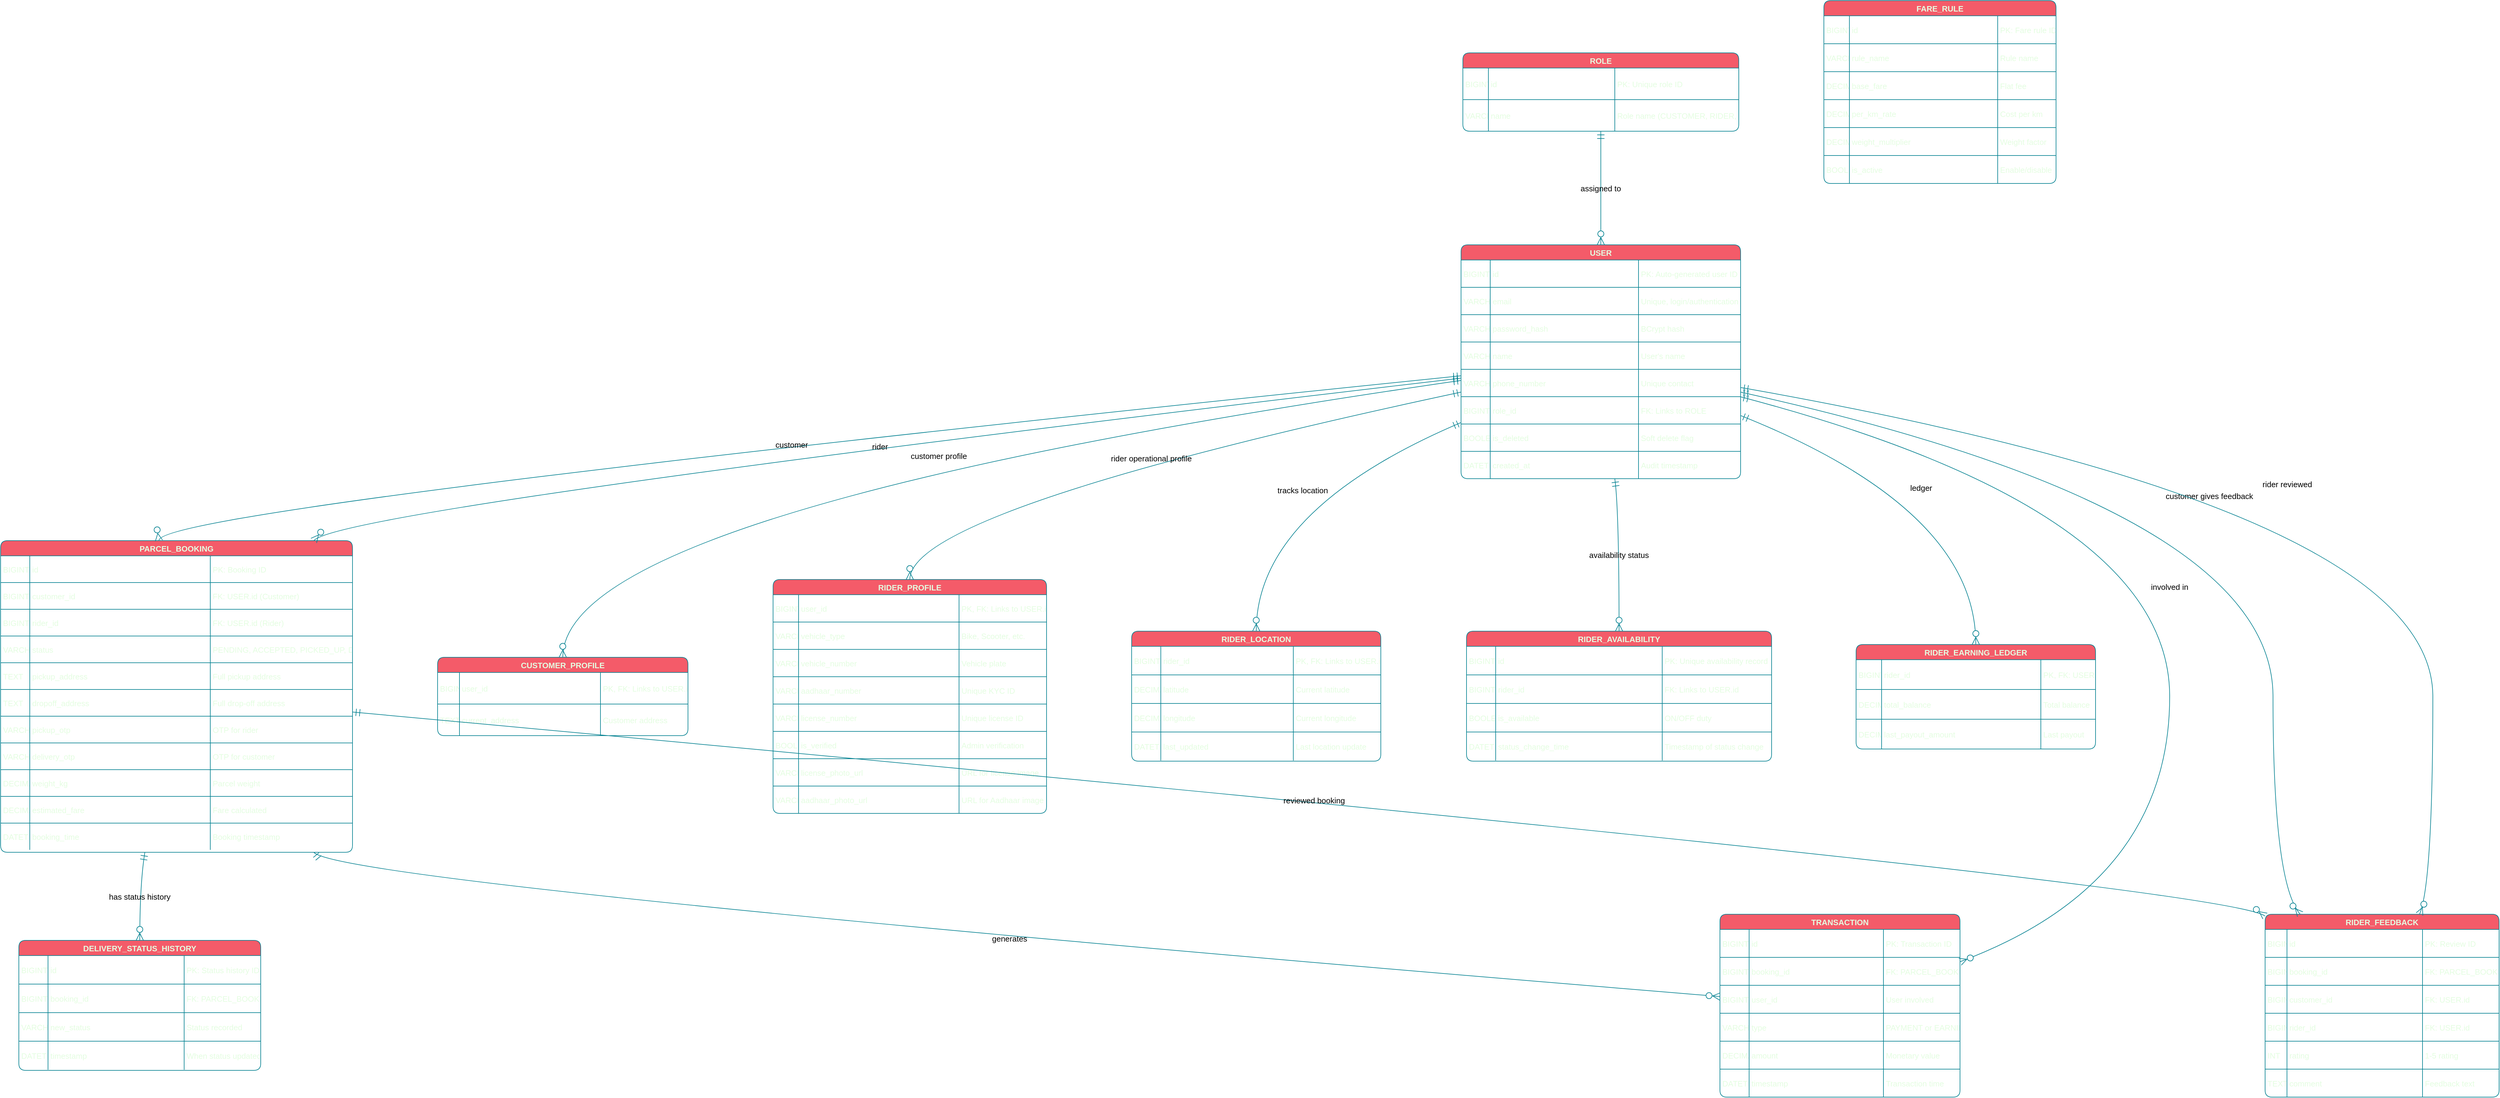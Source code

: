 <mxfile version="28.2.5">
  <diagram name="Page-1" id="jnvlbrr125iBLWyPYiM4">
    <mxGraphModel dx="5210" dy="3040" grid="1" gridSize="10" guides="1" tooltips="1" connect="1" arrows="1" fold="1" page="1" pageScale="1" pageWidth="850" pageHeight="1100" math="0" shadow="0" adaptiveColors="none">
      <root>
        <mxCell id="0" />
        <mxCell id="1" parent="0" />
        <mxCell id="shRPoWkxmLKZgk2j-F8d-312" value="USER" style="shape=table;startSize=25;container=1;collapsible=0;childLayout=tableLayout;fixedRows=1;rowLines=1;fontStyle=1;align=center;resizeLast=1;fontSize=13;labelBackgroundColor=none;rounded=1;fillColor=#F45B69;strokeColor=#028090;fontColor=#E4FDE1;" vertex="1" parent="1">
          <mxGeometry x="2423" y="422" width="460" height="385" as="geometry" />
        </mxCell>
        <mxCell id="shRPoWkxmLKZgk2j-F8d-313" style="shape=tableRow;horizontal=0;startSize=0;swimlaneHead=0;swimlaneBody=0;fillColor=none;collapsible=0;dropTarget=0;points=[[0,0.5],[1,0.5]];portConstraint=eastwest;top=0;left=0;right=0;bottom=0;fontSize=13;labelBackgroundColor=none;rounded=1;strokeColor=#028090;fontColor=#E4FDE1;" vertex="1" parent="shRPoWkxmLKZgk2j-F8d-312">
          <mxGeometry y="25" width="460" height="45" as="geometry" />
        </mxCell>
        <mxCell id="shRPoWkxmLKZgk2j-F8d-314" value="BIGINT" style="shape=partialRectangle;connectable=0;fillColor=none;top=0;left=0;bottom=0;right=0;align=left;spacingLeft=2;overflow=hidden;fontSize=13;labelBackgroundColor=none;rounded=1;strokeColor=#028090;fontColor=#E4FDE1;" vertex="1" parent="shRPoWkxmLKZgk2j-F8d-313">
          <mxGeometry width="48" height="45" as="geometry">
            <mxRectangle width="48" height="45" as="alternateBounds" />
          </mxGeometry>
        </mxCell>
        <mxCell id="shRPoWkxmLKZgk2j-F8d-315" value="id" style="shape=partialRectangle;connectable=0;fillColor=none;top=0;left=0;bottom=0;right=0;align=left;spacingLeft=2;overflow=hidden;fontSize=13;labelBackgroundColor=none;rounded=1;strokeColor=#028090;fontColor=#E4FDE1;" vertex="1" parent="shRPoWkxmLKZgk2j-F8d-313">
          <mxGeometry x="48" width="244" height="45" as="geometry">
            <mxRectangle width="244" height="45" as="alternateBounds" />
          </mxGeometry>
        </mxCell>
        <mxCell id="shRPoWkxmLKZgk2j-F8d-316" value="PK: Auto-generated user ID" style="shape=partialRectangle;connectable=0;fillColor=none;top=0;left=0;bottom=0;right=0;align=left;spacingLeft=2;overflow=hidden;fontSize=13;labelBackgroundColor=none;rounded=1;strokeColor=#028090;fontColor=#E4FDE1;" vertex="1" parent="shRPoWkxmLKZgk2j-F8d-313">
          <mxGeometry x="292" width="168" height="45" as="geometry">
            <mxRectangle width="168" height="45" as="alternateBounds" />
          </mxGeometry>
        </mxCell>
        <mxCell id="shRPoWkxmLKZgk2j-F8d-317" style="shape=tableRow;horizontal=0;startSize=0;swimlaneHead=0;swimlaneBody=0;fillColor=none;collapsible=0;dropTarget=0;points=[[0,0.5],[1,0.5]];portConstraint=eastwest;top=0;left=0;right=0;bottom=0;fontSize=13;labelBackgroundColor=none;rounded=1;strokeColor=#028090;fontColor=#E4FDE1;" vertex="1" parent="shRPoWkxmLKZgk2j-F8d-312">
          <mxGeometry y="70" width="460" height="45" as="geometry" />
        </mxCell>
        <mxCell id="shRPoWkxmLKZgk2j-F8d-318" value="VARCHAR" style="shape=partialRectangle;connectable=0;fillColor=none;top=0;left=0;bottom=0;right=0;align=left;spacingLeft=2;overflow=hidden;fontSize=13;labelBackgroundColor=none;rounded=1;strokeColor=#028090;fontColor=#E4FDE1;" vertex="1" parent="shRPoWkxmLKZgk2j-F8d-317">
          <mxGeometry width="48" height="45" as="geometry">
            <mxRectangle width="48" height="45" as="alternateBounds" />
          </mxGeometry>
        </mxCell>
        <mxCell id="shRPoWkxmLKZgk2j-F8d-319" value="email" style="shape=partialRectangle;connectable=0;fillColor=none;top=0;left=0;bottom=0;right=0;align=left;spacingLeft=2;overflow=hidden;fontSize=13;labelBackgroundColor=none;rounded=1;strokeColor=#028090;fontColor=#E4FDE1;" vertex="1" parent="shRPoWkxmLKZgk2j-F8d-317">
          <mxGeometry x="48" width="244" height="45" as="geometry">
            <mxRectangle width="244" height="45" as="alternateBounds" />
          </mxGeometry>
        </mxCell>
        <mxCell id="shRPoWkxmLKZgk2j-F8d-320" value="Unique, login/authentication" style="shape=partialRectangle;connectable=0;fillColor=none;top=0;left=0;bottom=0;right=0;align=left;spacingLeft=2;overflow=hidden;fontSize=13;labelBackgroundColor=none;rounded=1;strokeColor=#028090;fontColor=#E4FDE1;" vertex="1" parent="shRPoWkxmLKZgk2j-F8d-317">
          <mxGeometry x="292" width="168" height="45" as="geometry">
            <mxRectangle width="168" height="45" as="alternateBounds" />
          </mxGeometry>
        </mxCell>
        <mxCell id="shRPoWkxmLKZgk2j-F8d-321" style="shape=tableRow;horizontal=0;startSize=0;swimlaneHead=0;swimlaneBody=0;fillColor=none;collapsible=0;dropTarget=0;points=[[0,0.5],[1,0.5]];portConstraint=eastwest;top=0;left=0;right=0;bottom=0;fontSize=13;labelBackgroundColor=none;rounded=1;strokeColor=#028090;fontColor=#E4FDE1;" vertex="1" parent="shRPoWkxmLKZgk2j-F8d-312">
          <mxGeometry y="115" width="460" height="45" as="geometry" />
        </mxCell>
        <mxCell id="shRPoWkxmLKZgk2j-F8d-322" value="VARCHAR" style="shape=partialRectangle;connectable=0;fillColor=none;top=0;left=0;bottom=0;right=0;align=left;spacingLeft=2;overflow=hidden;fontSize=13;labelBackgroundColor=none;rounded=1;strokeColor=#028090;fontColor=#E4FDE1;" vertex="1" parent="shRPoWkxmLKZgk2j-F8d-321">
          <mxGeometry width="48" height="45" as="geometry">
            <mxRectangle width="48" height="45" as="alternateBounds" />
          </mxGeometry>
        </mxCell>
        <mxCell id="shRPoWkxmLKZgk2j-F8d-323" value="password_hash" style="shape=partialRectangle;connectable=0;fillColor=none;top=0;left=0;bottom=0;right=0;align=left;spacingLeft=2;overflow=hidden;fontSize=13;labelBackgroundColor=none;rounded=1;strokeColor=#028090;fontColor=#E4FDE1;" vertex="1" parent="shRPoWkxmLKZgk2j-F8d-321">
          <mxGeometry x="48" width="244" height="45" as="geometry">
            <mxRectangle width="244" height="45" as="alternateBounds" />
          </mxGeometry>
        </mxCell>
        <mxCell id="shRPoWkxmLKZgk2j-F8d-324" value="BCrypt hash" style="shape=partialRectangle;connectable=0;fillColor=none;top=0;left=0;bottom=0;right=0;align=left;spacingLeft=2;overflow=hidden;fontSize=13;labelBackgroundColor=none;rounded=1;strokeColor=#028090;fontColor=#E4FDE1;" vertex="1" parent="shRPoWkxmLKZgk2j-F8d-321">
          <mxGeometry x="292" width="168" height="45" as="geometry">
            <mxRectangle width="168" height="45" as="alternateBounds" />
          </mxGeometry>
        </mxCell>
        <mxCell id="shRPoWkxmLKZgk2j-F8d-325" style="shape=tableRow;horizontal=0;startSize=0;swimlaneHead=0;swimlaneBody=0;fillColor=none;collapsible=0;dropTarget=0;points=[[0,0.5],[1,0.5]];portConstraint=eastwest;top=0;left=0;right=0;bottom=0;fontSize=13;labelBackgroundColor=none;rounded=1;strokeColor=#028090;fontColor=#E4FDE1;" vertex="1" parent="shRPoWkxmLKZgk2j-F8d-312">
          <mxGeometry y="160" width="460" height="45" as="geometry" />
        </mxCell>
        <mxCell id="shRPoWkxmLKZgk2j-F8d-326" value="VARCHAR" style="shape=partialRectangle;connectable=0;fillColor=none;top=0;left=0;bottom=0;right=0;align=left;spacingLeft=2;overflow=hidden;fontSize=13;labelBackgroundColor=none;rounded=1;strokeColor=#028090;fontColor=#E4FDE1;" vertex="1" parent="shRPoWkxmLKZgk2j-F8d-325">
          <mxGeometry width="48" height="45" as="geometry">
            <mxRectangle width="48" height="45" as="alternateBounds" />
          </mxGeometry>
        </mxCell>
        <mxCell id="shRPoWkxmLKZgk2j-F8d-327" value="name" style="shape=partialRectangle;connectable=0;fillColor=none;top=0;left=0;bottom=0;right=0;align=left;spacingLeft=2;overflow=hidden;fontSize=13;labelBackgroundColor=none;rounded=1;strokeColor=#028090;fontColor=#E4FDE1;" vertex="1" parent="shRPoWkxmLKZgk2j-F8d-325">
          <mxGeometry x="48" width="244" height="45" as="geometry">
            <mxRectangle width="244" height="45" as="alternateBounds" />
          </mxGeometry>
        </mxCell>
        <mxCell id="shRPoWkxmLKZgk2j-F8d-328" value="User&#39;s name" style="shape=partialRectangle;connectable=0;fillColor=none;top=0;left=0;bottom=0;right=0;align=left;spacingLeft=2;overflow=hidden;fontSize=13;labelBackgroundColor=none;rounded=1;strokeColor=#028090;fontColor=#E4FDE1;" vertex="1" parent="shRPoWkxmLKZgk2j-F8d-325">
          <mxGeometry x="292" width="168" height="45" as="geometry">
            <mxRectangle width="168" height="45" as="alternateBounds" />
          </mxGeometry>
        </mxCell>
        <mxCell id="shRPoWkxmLKZgk2j-F8d-329" style="shape=tableRow;horizontal=0;startSize=0;swimlaneHead=0;swimlaneBody=0;fillColor=none;collapsible=0;dropTarget=0;points=[[0,0.5],[1,0.5]];portConstraint=eastwest;top=0;left=0;right=0;bottom=0;fontSize=13;labelBackgroundColor=none;rounded=1;strokeColor=#028090;fontColor=#E4FDE1;" vertex="1" parent="shRPoWkxmLKZgk2j-F8d-312">
          <mxGeometry y="205" width="460" height="45" as="geometry" />
        </mxCell>
        <mxCell id="shRPoWkxmLKZgk2j-F8d-330" value="VARCHAR" style="shape=partialRectangle;connectable=0;fillColor=none;top=0;left=0;bottom=0;right=0;align=left;spacingLeft=2;overflow=hidden;fontSize=13;labelBackgroundColor=none;rounded=1;strokeColor=#028090;fontColor=#E4FDE1;" vertex="1" parent="shRPoWkxmLKZgk2j-F8d-329">
          <mxGeometry width="48" height="45" as="geometry">
            <mxRectangle width="48" height="45" as="alternateBounds" />
          </mxGeometry>
        </mxCell>
        <mxCell id="shRPoWkxmLKZgk2j-F8d-331" value="phone_number" style="shape=partialRectangle;connectable=0;fillColor=none;top=0;left=0;bottom=0;right=0;align=left;spacingLeft=2;overflow=hidden;fontSize=13;labelBackgroundColor=none;rounded=1;strokeColor=#028090;fontColor=#E4FDE1;" vertex="1" parent="shRPoWkxmLKZgk2j-F8d-329">
          <mxGeometry x="48" width="244" height="45" as="geometry">
            <mxRectangle width="244" height="45" as="alternateBounds" />
          </mxGeometry>
        </mxCell>
        <mxCell id="shRPoWkxmLKZgk2j-F8d-332" value="Unique contact" style="shape=partialRectangle;connectable=0;fillColor=none;top=0;left=0;bottom=0;right=0;align=left;spacingLeft=2;overflow=hidden;fontSize=13;labelBackgroundColor=none;rounded=1;strokeColor=#028090;fontColor=#E4FDE1;" vertex="1" parent="shRPoWkxmLKZgk2j-F8d-329">
          <mxGeometry x="292" width="168" height="45" as="geometry">
            <mxRectangle width="168" height="45" as="alternateBounds" />
          </mxGeometry>
        </mxCell>
        <mxCell id="shRPoWkxmLKZgk2j-F8d-333" style="shape=tableRow;horizontal=0;startSize=0;swimlaneHead=0;swimlaneBody=0;fillColor=none;collapsible=0;dropTarget=0;points=[[0,0.5],[1,0.5]];portConstraint=eastwest;top=0;left=0;right=0;bottom=0;fontSize=13;labelBackgroundColor=none;rounded=1;strokeColor=#028090;fontColor=#E4FDE1;" vertex="1" parent="shRPoWkxmLKZgk2j-F8d-312">
          <mxGeometry y="250" width="460" height="45" as="geometry" />
        </mxCell>
        <mxCell id="shRPoWkxmLKZgk2j-F8d-334" value="BIGINT" style="shape=partialRectangle;connectable=0;fillColor=none;top=0;left=0;bottom=0;right=0;align=left;spacingLeft=2;overflow=hidden;fontSize=13;labelBackgroundColor=none;rounded=1;strokeColor=#028090;fontColor=#E4FDE1;" vertex="1" parent="shRPoWkxmLKZgk2j-F8d-333">
          <mxGeometry width="48" height="45" as="geometry">
            <mxRectangle width="48" height="45" as="alternateBounds" />
          </mxGeometry>
        </mxCell>
        <mxCell id="shRPoWkxmLKZgk2j-F8d-335" value="role_id" style="shape=partialRectangle;connectable=0;fillColor=none;top=0;left=0;bottom=0;right=0;align=left;spacingLeft=2;overflow=hidden;fontSize=13;labelBackgroundColor=none;rounded=1;strokeColor=#028090;fontColor=#E4FDE1;" vertex="1" parent="shRPoWkxmLKZgk2j-F8d-333">
          <mxGeometry x="48" width="244" height="45" as="geometry">
            <mxRectangle width="244" height="45" as="alternateBounds" />
          </mxGeometry>
        </mxCell>
        <mxCell id="shRPoWkxmLKZgk2j-F8d-336" value="FK: Links to ROLE" style="shape=partialRectangle;connectable=0;fillColor=none;top=0;left=0;bottom=0;right=0;align=left;spacingLeft=2;overflow=hidden;fontSize=13;labelBackgroundColor=none;rounded=1;strokeColor=#028090;fontColor=#E4FDE1;" vertex="1" parent="shRPoWkxmLKZgk2j-F8d-333">
          <mxGeometry x="292" width="168" height="45" as="geometry">
            <mxRectangle width="168" height="45" as="alternateBounds" />
          </mxGeometry>
        </mxCell>
        <mxCell id="shRPoWkxmLKZgk2j-F8d-337" style="shape=tableRow;horizontal=0;startSize=0;swimlaneHead=0;swimlaneBody=0;fillColor=none;collapsible=0;dropTarget=0;points=[[0,0.5],[1,0.5]];portConstraint=eastwest;top=0;left=0;right=0;bottom=0;fontSize=13;labelBackgroundColor=none;rounded=1;strokeColor=#028090;fontColor=#E4FDE1;" vertex="1" parent="shRPoWkxmLKZgk2j-F8d-312">
          <mxGeometry y="295" width="460" height="45" as="geometry" />
        </mxCell>
        <mxCell id="shRPoWkxmLKZgk2j-F8d-338" value="BOOLEAN" style="shape=partialRectangle;connectable=0;fillColor=none;top=0;left=0;bottom=0;right=0;align=left;spacingLeft=2;overflow=hidden;fontSize=13;labelBackgroundColor=none;rounded=1;strokeColor=#028090;fontColor=#E4FDE1;" vertex="1" parent="shRPoWkxmLKZgk2j-F8d-337">
          <mxGeometry width="48" height="45" as="geometry">
            <mxRectangle width="48" height="45" as="alternateBounds" />
          </mxGeometry>
        </mxCell>
        <mxCell id="shRPoWkxmLKZgk2j-F8d-339" value="is_deleted" style="shape=partialRectangle;connectable=0;fillColor=none;top=0;left=0;bottom=0;right=0;align=left;spacingLeft=2;overflow=hidden;fontSize=13;labelBackgroundColor=none;rounded=1;strokeColor=#028090;fontColor=#E4FDE1;" vertex="1" parent="shRPoWkxmLKZgk2j-F8d-337">
          <mxGeometry x="48" width="244" height="45" as="geometry">
            <mxRectangle width="244" height="45" as="alternateBounds" />
          </mxGeometry>
        </mxCell>
        <mxCell id="shRPoWkxmLKZgk2j-F8d-340" value="Soft delete flag" style="shape=partialRectangle;connectable=0;fillColor=none;top=0;left=0;bottom=0;right=0;align=left;spacingLeft=2;overflow=hidden;fontSize=13;labelBackgroundColor=none;rounded=1;strokeColor=#028090;fontColor=#E4FDE1;" vertex="1" parent="shRPoWkxmLKZgk2j-F8d-337">
          <mxGeometry x="292" width="168" height="45" as="geometry">
            <mxRectangle width="168" height="45" as="alternateBounds" />
          </mxGeometry>
        </mxCell>
        <mxCell id="shRPoWkxmLKZgk2j-F8d-341" style="shape=tableRow;horizontal=0;startSize=0;swimlaneHead=0;swimlaneBody=0;fillColor=none;collapsible=0;dropTarget=0;points=[[0,0.5],[1,0.5]];portConstraint=eastwest;top=0;left=0;right=0;bottom=0;fontSize=13;labelBackgroundColor=none;rounded=1;strokeColor=#028090;fontColor=#E4FDE1;" vertex="1" parent="shRPoWkxmLKZgk2j-F8d-312">
          <mxGeometry y="340" width="460" height="45" as="geometry" />
        </mxCell>
        <mxCell id="shRPoWkxmLKZgk2j-F8d-342" value="DATETIME" style="shape=partialRectangle;connectable=0;fillColor=none;top=0;left=0;bottom=0;right=0;align=left;spacingLeft=2;overflow=hidden;fontSize=13;labelBackgroundColor=none;rounded=1;strokeColor=#028090;fontColor=#E4FDE1;" vertex="1" parent="shRPoWkxmLKZgk2j-F8d-341">
          <mxGeometry width="48" height="45" as="geometry">
            <mxRectangle width="48" height="45" as="alternateBounds" />
          </mxGeometry>
        </mxCell>
        <mxCell id="shRPoWkxmLKZgk2j-F8d-343" value="created_at" style="shape=partialRectangle;connectable=0;fillColor=none;top=0;left=0;bottom=0;right=0;align=left;spacingLeft=2;overflow=hidden;fontSize=13;labelBackgroundColor=none;rounded=1;strokeColor=#028090;fontColor=#E4FDE1;" vertex="1" parent="shRPoWkxmLKZgk2j-F8d-341">
          <mxGeometry x="48" width="244" height="45" as="geometry">
            <mxRectangle width="244" height="45" as="alternateBounds" />
          </mxGeometry>
        </mxCell>
        <mxCell id="shRPoWkxmLKZgk2j-F8d-344" value="Audit timestamp" style="shape=partialRectangle;connectable=0;fillColor=none;top=0;left=0;bottom=0;right=0;align=left;spacingLeft=2;overflow=hidden;fontSize=13;labelBackgroundColor=none;rounded=1;strokeColor=#028090;fontColor=#E4FDE1;" vertex="1" parent="shRPoWkxmLKZgk2j-F8d-341">
          <mxGeometry x="292" width="168" height="45" as="geometry">
            <mxRectangle width="168" height="45" as="alternateBounds" />
          </mxGeometry>
        </mxCell>
        <mxCell id="shRPoWkxmLKZgk2j-F8d-345" value="ROLE" style="shape=table;startSize=25;container=1;collapsible=0;childLayout=tableLayout;fixedRows=1;rowLines=1;fontStyle=1;align=center;resizeLast=1;fontSize=13;labelBackgroundColor=none;rounded=1;fillColor=#F45B69;strokeColor=#028090;fontColor=#E4FDE1;" vertex="1" parent="1">
          <mxGeometry x="2426" y="106" width="454" height="129" as="geometry" />
        </mxCell>
        <mxCell id="shRPoWkxmLKZgk2j-F8d-346" style="shape=tableRow;horizontal=0;startSize=0;swimlaneHead=0;swimlaneBody=0;fillColor=none;collapsible=0;dropTarget=0;points=[[0,0.5],[1,0.5]];portConstraint=eastwest;top=0;left=0;right=0;bottom=0;fontSize=13;labelBackgroundColor=none;rounded=1;strokeColor=#028090;fontColor=#E4FDE1;" vertex="1" parent="shRPoWkxmLKZgk2j-F8d-345">
          <mxGeometry y="25" width="454" height="52" as="geometry" />
        </mxCell>
        <mxCell id="shRPoWkxmLKZgk2j-F8d-347" value="BIGINT" style="shape=partialRectangle;connectable=0;fillColor=none;top=0;left=0;bottom=0;right=0;align=left;spacingLeft=2;overflow=hidden;fontSize=13;labelBackgroundColor=none;rounded=1;strokeColor=#028090;fontColor=#E4FDE1;" vertex="1" parent="shRPoWkxmLKZgk2j-F8d-346">
          <mxGeometry width="42" height="52" as="geometry">
            <mxRectangle width="42" height="52" as="alternateBounds" />
          </mxGeometry>
        </mxCell>
        <mxCell id="shRPoWkxmLKZgk2j-F8d-348" value="id" style="shape=partialRectangle;connectable=0;fillColor=none;top=0;left=0;bottom=0;right=0;align=left;spacingLeft=2;overflow=hidden;fontSize=13;labelBackgroundColor=none;rounded=1;strokeColor=#028090;fontColor=#E4FDE1;" vertex="1" parent="shRPoWkxmLKZgk2j-F8d-346">
          <mxGeometry x="42" width="208" height="52" as="geometry">
            <mxRectangle width="208" height="52" as="alternateBounds" />
          </mxGeometry>
        </mxCell>
        <mxCell id="shRPoWkxmLKZgk2j-F8d-349" value="PK: Unique role ID" style="shape=partialRectangle;connectable=0;fillColor=none;top=0;left=0;bottom=0;right=0;align=left;spacingLeft=2;overflow=hidden;fontSize=13;labelBackgroundColor=none;rounded=1;strokeColor=#028090;fontColor=#E4FDE1;" vertex="1" parent="shRPoWkxmLKZgk2j-F8d-346">
          <mxGeometry x="250" width="204" height="52" as="geometry">
            <mxRectangle width="204" height="52" as="alternateBounds" />
          </mxGeometry>
        </mxCell>
        <mxCell id="shRPoWkxmLKZgk2j-F8d-350" style="shape=tableRow;horizontal=0;startSize=0;swimlaneHead=0;swimlaneBody=0;fillColor=none;collapsible=0;dropTarget=0;points=[[0,0.5],[1,0.5]];portConstraint=eastwest;top=0;left=0;right=0;bottom=0;fontSize=13;labelBackgroundColor=none;rounded=1;strokeColor=#028090;fontColor=#E4FDE1;" vertex="1" parent="shRPoWkxmLKZgk2j-F8d-345">
          <mxGeometry y="77" width="454" height="52" as="geometry" />
        </mxCell>
        <mxCell id="shRPoWkxmLKZgk2j-F8d-351" value="VARCHAR" style="shape=partialRectangle;connectable=0;fillColor=none;top=0;left=0;bottom=0;right=0;align=left;spacingLeft=2;overflow=hidden;fontSize=13;labelBackgroundColor=none;rounded=1;strokeColor=#028090;fontColor=#E4FDE1;" vertex="1" parent="shRPoWkxmLKZgk2j-F8d-350">
          <mxGeometry width="42" height="52" as="geometry">
            <mxRectangle width="42" height="52" as="alternateBounds" />
          </mxGeometry>
        </mxCell>
        <mxCell id="shRPoWkxmLKZgk2j-F8d-352" value="name" style="shape=partialRectangle;connectable=0;fillColor=none;top=0;left=0;bottom=0;right=0;align=left;spacingLeft=2;overflow=hidden;fontSize=13;labelBackgroundColor=none;rounded=1;strokeColor=#028090;fontColor=#E4FDE1;" vertex="1" parent="shRPoWkxmLKZgk2j-F8d-350">
          <mxGeometry x="42" width="208" height="52" as="geometry">
            <mxRectangle width="208" height="52" as="alternateBounds" />
          </mxGeometry>
        </mxCell>
        <mxCell id="shRPoWkxmLKZgk2j-F8d-353" value="Role name (CUSTOMER, RIDER, ADMIN)" style="shape=partialRectangle;connectable=0;fillColor=none;top=0;left=0;bottom=0;right=0;align=left;spacingLeft=2;overflow=hidden;fontSize=13;labelBackgroundColor=none;rounded=1;strokeColor=#028090;fontColor=#E4FDE1;" vertex="1" parent="shRPoWkxmLKZgk2j-F8d-350">
          <mxGeometry x="250" width="204" height="52" as="geometry">
            <mxRectangle width="204" height="52" as="alternateBounds" />
          </mxGeometry>
        </mxCell>
        <mxCell id="shRPoWkxmLKZgk2j-F8d-354" value="PARCEL_BOOKING" style="shape=table;startSize=25;container=1;collapsible=0;childLayout=tableLayout;fixedRows=1;rowLines=1;fontStyle=1;align=center;resizeLast=1;fontSize=13;labelBackgroundColor=none;rounded=1;fillColor=#F45B69;strokeColor=#028090;fontColor=#E4FDE1;" vertex="1" parent="1">
          <mxGeometry x="20" y="909" width="579" height="513" as="geometry" />
        </mxCell>
        <mxCell id="shRPoWkxmLKZgk2j-F8d-355" style="shape=tableRow;horizontal=0;startSize=0;swimlaneHead=0;swimlaneBody=0;fillColor=none;collapsible=0;dropTarget=0;points=[[0,0.5],[1,0.5]];portConstraint=eastwest;top=0;left=0;right=0;bottom=0;fontSize=13;labelBackgroundColor=none;rounded=1;strokeColor=#028090;fontColor=#E4FDE1;" vertex="1" parent="shRPoWkxmLKZgk2j-F8d-354">
          <mxGeometry y="25" width="579" height="44" as="geometry" />
        </mxCell>
        <mxCell id="shRPoWkxmLKZgk2j-F8d-356" value="BIGINT" style="shape=partialRectangle;connectable=0;fillColor=none;top=0;left=0;bottom=0;right=0;align=left;spacingLeft=2;overflow=hidden;fontSize=13;labelBackgroundColor=none;rounded=1;strokeColor=#028090;fontColor=#E4FDE1;" vertex="1" parent="shRPoWkxmLKZgk2j-F8d-355">
          <mxGeometry width="48" height="44" as="geometry">
            <mxRectangle width="48" height="44" as="alternateBounds" />
          </mxGeometry>
        </mxCell>
        <mxCell id="shRPoWkxmLKZgk2j-F8d-357" value="id" style="shape=partialRectangle;connectable=0;fillColor=none;top=0;left=0;bottom=0;right=0;align=left;spacingLeft=2;overflow=hidden;fontSize=13;labelBackgroundColor=none;rounded=1;strokeColor=#028090;fontColor=#E4FDE1;" vertex="1" parent="shRPoWkxmLKZgk2j-F8d-355">
          <mxGeometry x="48" width="297" height="44" as="geometry">
            <mxRectangle width="297" height="44" as="alternateBounds" />
          </mxGeometry>
        </mxCell>
        <mxCell id="shRPoWkxmLKZgk2j-F8d-358" value="PK: Booking ID" style="shape=partialRectangle;connectable=0;fillColor=none;top=0;left=0;bottom=0;right=0;align=left;spacingLeft=2;overflow=hidden;fontSize=13;labelBackgroundColor=none;rounded=1;strokeColor=#028090;fontColor=#E4FDE1;" vertex="1" parent="shRPoWkxmLKZgk2j-F8d-355">
          <mxGeometry x="345" width="234" height="44" as="geometry">
            <mxRectangle width="234" height="44" as="alternateBounds" />
          </mxGeometry>
        </mxCell>
        <mxCell id="shRPoWkxmLKZgk2j-F8d-359" style="shape=tableRow;horizontal=0;startSize=0;swimlaneHead=0;swimlaneBody=0;fillColor=none;collapsible=0;dropTarget=0;points=[[0,0.5],[1,0.5]];portConstraint=eastwest;top=0;left=0;right=0;bottom=0;fontSize=13;labelBackgroundColor=none;rounded=1;strokeColor=#028090;fontColor=#E4FDE1;" vertex="1" parent="shRPoWkxmLKZgk2j-F8d-354">
          <mxGeometry y="69" width="579" height="44" as="geometry" />
        </mxCell>
        <mxCell id="shRPoWkxmLKZgk2j-F8d-360" value="BIGINT" style="shape=partialRectangle;connectable=0;fillColor=none;top=0;left=0;bottom=0;right=0;align=left;spacingLeft=2;overflow=hidden;fontSize=13;labelBackgroundColor=none;rounded=1;strokeColor=#028090;fontColor=#E4FDE1;" vertex="1" parent="shRPoWkxmLKZgk2j-F8d-359">
          <mxGeometry width="48" height="44" as="geometry">
            <mxRectangle width="48" height="44" as="alternateBounds" />
          </mxGeometry>
        </mxCell>
        <mxCell id="shRPoWkxmLKZgk2j-F8d-361" value="customer_id" style="shape=partialRectangle;connectable=0;fillColor=none;top=0;left=0;bottom=0;right=0;align=left;spacingLeft=2;overflow=hidden;fontSize=13;labelBackgroundColor=none;rounded=1;strokeColor=#028090;fontColor=#E4FDE1;" vertex="1" parent="shRPoWkxmLKZgk2j-F8d-359">
          <mxGeometry x="48" width="297" height="44" as="geometry">
            <mxRectangle width="297" height="44" as="alternateBounds" />
          </mxGeometry>
        </mxCell>
        <mxCell id="shRPoWkxmLKZgk2j-F8d-362" value="FK: USER.id (Customer)" style="shape=partialRectangle;connectable=0;fillColor=none;top=0;left=0;bottom=0;right=0;align=left;spacingLeft=2;overflow=hidden;fontSize=13;labelBackgroundColor=none;rounded=1;strokeColor=#028090;fontColor=#E4FDE1;" vertex="1" parent="shRPoWkxmLKZgk2j-F8d-359">
          <mxGeometry x="345" width="234" height="44" as="geometry">
            <mxRectangle width="234" height="44" as="alternateBounds" />
          </mxGeometry>
        </mxCell>
        <mxCell id="shRPoWkxmLKZgk2j-F8d-363" style="shape=tableRow;horizontal=0;startSize=0;swimlaneHead=0;swimlaneBody=0;fillColor=none;collapsible=0;dropTarget=0;points=[[0,0.5],[1,0.5]];portConstraint=eastwest;top=0;left=0;right=0;bottom=0;fontSize=13;labelBackgroundColor=none;rounded=1;strokeColor=#028090;fontColor=#E4FDE1;" vertex="1" parent="shRPoWkxmLKZgk2j-F8d-354">
          <mxGeometry y="113" width="579" height="44" as="geometry" />
        </mxCell>
        <mxCell id="shRPoWkxmLKZgk2j-F8d-364" value="BIGINT" style="shape=partialRectangle;connectable=0;fillColor=none;top=0;left=0;bottom=0;right=0;align=left;spacingLeft=2;overflow=hidden;fontSize=13;labelBackgroundColor=none;rounded=1;strokeColor=#028090;fontColor=#E4FDE1;" vertex="1" parent="shRPoWkxmLKZgk2j-F8d-363">
          <mxGeometry width="48" height="44" as="geometry">
            <mxRectangle width="48" height="44" as="alternateBounds" />
          </mxGeometry>
        </mxCell>
        <mxCell id="shRPoWkxmLKZgk2j-F8d-365" value="rider_id" style="shape=partialRectangle;connectable=0;fillColor=none;top=0;left=0;bottom=0;right=0;align=left;spacingLeft=2;overflow=hidden;fontSize=13;labelBackgroundColor=none;rounded=1;strokeColor=#028090;fontColor=#E4FDE1;" vertex="1" parent="shRPoWkxmLKZgk2j-F8d-363">
          <mxGeometry x="48" width="297" height="44" as="geometry">
            <mxRectangle width="297" height="44" as="alternateBounds" />
          </mxGeometry>
        </mxCell>
        <mxCell id="shRPoWkxmLKZgk2j-F8d-366" value="FK: USER.id (Rider)" style="shape=partialRectangle;connectable=0;fillColor=none;top=0;left=0;bottom=0;right=0;align=left;spacingLeft=2;overflow=hidden;fontSize=13;labelBackgroundColor=none;rounded=1;strokeColor=#028090;fontColor=#E4FDE1;" vertex="1" parent="shRPoWkxmLKZgk2j-F8d-363">
          <mxGeometry x="345" width="234" height="44" as="geometry">
            <mxRectangle width="234" height="44" as="alternateBounds" />
          </mxGeometry>
        </mxCell>
        <mxCell id="shRPoWkxmLKZgk2j-F8d-367" style="shape=tableRow;horizontal=0;startSize=0;swimlaneHead=0;swimlaneBody=0;fillColor=none;collapsible=0;dropTarget=0;points=[[0,0.5],[1,0.5]];portConstraint=eastwest;top=0;left=0;right=0;bottom=0;fontSize=13;labelBackgroundColor=none;rounded=1;strokeColor=#028090;fontColor=#E4FDE1;" vertex="1" parent="shRPoWkxmLKZgk2j-F8d-354">
          <mxGeometry y="157" width="579" height="44" as="geometry" />
        </mxCell>
        <mxCell id="shRPoWkxmLKZgk2j-F8d-368" value="VARCHAR" style="shape=partialRectangle;connectable=0;fillColor=none;top=0;left=0;bottom=0;right=0;align=left;spacingLeft=2;overflow=hidden;fontSize=13;labelBackgroundColor=none;rounded=1;strokeColor=#028090;fontColor=#E4FDE1;" vertex="1" parent="shRPoWkxmLKZgk2j-F8d-367">
          <mxGeometry width="48" height="44" as="geometry">
            <mxRectangle width="48" height="44" as="alternateBounds" />
          </mxGeometry>
        </mxCell>
        <mxCell id="shRPoWkxmLKZgk2j-F8d-369" value="status" style="shape=partialRectangle;connectable=0;fillColor=none;top=0;left=0;bottom=0;right=0;align=left;spacingLeft=2;overflow=hidden;fontSize=13;labelBackgroundColor=none;rounded=1;strokeColor=#028090;fontColor=#E4FDE1;" vertex="1" parent="shRPoWkxmLKZgk2j-F8d-367">
          <mxGeometry x="48" width="297" height="44" as="geometry">
            <mxRectangle width="297" height="44" as="alternateBounds" />
          </mxGeometry>
        </mxCell>
        <mxCell id="shRPoWkxmLKZgk2j-F8d-370" value="PENDING, ACCEPTED, PICKED_UP, DELIVERED" style="shape=partialRectangle;connectable=0;fillColor=none;top=0;left=0;bottom=0;right=0;align=left;spacingLeft=2;overflow=hidden;fontSize=13;labelBackgroundColor=none;rounded=1;strokeColor=#028090;fontColor=#E4FDE1;" vertex="1" parent="shRPoWkxmLKZgk2j-F8d-367">
          <mxGeometry x="345" width="234" height="44" as="geometry">
            <mxRectangle width="234" height="44" as="alternateBounds" />
          </mxGeometry>
        </mxCell>
        <mxCell id="shRPoWkxmLKZgk2j-F8d-371" style="shape=tableRow;horizontal=0;startSize=0;swimlaneHead=0;swimlaneBody=0;fillColor=none;collapsible=0;dropTarget=0;points=[[0,0.5],[1,0.5]];portConstraint=eastwest;top=0;left=0;right=0;bottom=0;fontSize=13;labelBackgroundColor=none;rounded=1;strokeColor=#028090;fontColor=#E4FDE1;" vertex="1" parent="shRPoWkxmLKZgk2j-F8d-354">
          <mxGeometry y="201" width="579" height="44" as="geometry" />
        </mxCell>
        <mxCell id="shRPoWkxmLKZgk2j-F8d-372" value="TEXT" style="shape=partialRectangle;connectable=0;fillColor=none;top=0;left=0;bottom=0;right=0;align=left;spacingLeft=2;overflow=hidden;fontSize=13;labelBackgroundColor=none;rounded=1;strokeColor=#028090;fontColor=#E4FDE1;" vertex="1" parent="shRPoWkxmLKZgk2j-F8d-371">
          <mxGeometry width="48" height="44" as="geometry">
            <mxRectangle width="48" height="44" as="alternateBounds" />
          </mxGeometry>
        </mxCell>
        <mxCell id="shRPoWkxmLKZgk2j-F8d-373" value="pickup_address" style="shape=partialRectangle;connectable=0;fillColor=none;top=0;left=0;bottom=0;right=0;align=left;spacingLeft=2;overflow=hidden;fontSize=13;labelBackgroundColor=none;rounded=1;strokeColor=#028090;fontColor=#E4FDE1;" vertex="1" parent="shRPoWkxmLKZgk2j-F8d-371">
          <mxGeometry x="48" width="297" height="44" as="geometry">
            <mxRectangle width="297" height="44" as="alternateBounds" />
          </mxGeometry>
        </mxCell>
        <mxCell id="shRPoWkxmLKZgk2j-F8d-374" value="Full pickup address" style="shape=partialRectangle;connectable=0;fillColor=none;top=0;left=0;bottom=0;right=0;align=left;spacingLeft=2;overflow=hidden;fontSize=13;labelBackgroundColor=none;rounded=1;strokeColor=#028090;fontColor=#E4FDE1;" vertex="1" parent="shRPoWkxmLKZgk2j-F8d-371">
          <mxGeometry x="345" width="234" height="44" as="geometry">
            <mxRectangle width="234" height="44" as="alternateBounds" />
          </mxGeometry>
        </mxCell>
        <mxCell id="shRPoWkxmLKZgk2j-F8d-375" style="shape=tableRow;horizontal=0;startSize=0;swimlaneHead=0;swimlaneBody=0;fillColor=none;collapsible=0;dropTarget=0;points=[[0,0.5],[1,0.5]];portConstraint=eastwest;top=0;left=0;right=0;bottom=0;fontSize=13;labelBackgroundColor=none;rounded=1;strokeColor=#028090;fontColor=#E4FDE1;" vertex="1" parent="shRPoWkxmLKZgk2j-F8d-354">
          <mxGeometry y="245" width="579" height="44" as="geometry" />
        </mxCell>
        <mxCell id="shRPoWkxmLKZgk2j-F8d-376" value="TEXT" style="shape=partialRectangle;connectable=0;fillColor=none;top=0;left=0;bottom=0;right=0;align=left;spacingLeft=2;overflow=hidden;fontSize=13;labelBackgroundColor=none;rounded=1;strokeColor=#028090;fontColor=#E4FDE1;" vertex="1" parent="shRPoWkxmLKZgk2j-F8d-375">
          <mxGeometry width="48" height="44" as="geometry">
            <mxRectangle width="48" height="44" as="alternateBounds" />
          </mxGeometry>
        </mxCell>
        <mxCell id="shRPoWkxmLKZgk2j-F8d-377" value="dropoff_address" style="shape=partialRectangle;connectable=0;fillColor=none;top=0;left=0;bottom=0;right=0;align=left;spacingLeft=2;overflow=hidden;fontSize=13;labelBackgroundColor=none;rounded=1;strokeColor=#028090;fontColor=#E4FDE1;" vertex="1" parent="shRPoWkxmLKZgk2j-F8d-375">
          <mxGeometry x="48" width="297" height="44" as="geometry">
            <mxRectangle width="297" height="44" as="alternateBounds" />
          </mxGeometry>
        </mxCell>
        <mxCell id="shRPoWkxmLKZgk2j-F8d-378" value="Full drop-off address" style="shape=partialRectangle;connectable=0;fillColor=none;top=0;left=0;bottom=0;right=0;align=left;spacingLeft=2;overflow=hidden;fontSize=13;labelBackgroundColor=none;rounded=1;strokeColor=#028090;fontColor=#E4FDE1;" vertex="1" parent="shRPoWkxmLKZgk2j-F8d-375">
          <mxGeometry x="345" width="234" height="44" as="geometry">
            <mxRectangle width="234" height="44" as="alternateBounds" />
          </mxGeometry>
        </mxCell>
        <mxCell id="shRPoWkxmLKZgk2j-F8d-379" style="shape=tableRow;horizontal=0;startSize=0;swimlaneHead=0;swimlaneBody=0;fillColor=none;collapsible=0;dropTarget=0;points=[[0,0.5],[1,0.5]];portConstraint=eastwest;top=0;left=0;right=0;bottom=0;fontSize=13;labelBackgroundColor=none;rounded=1;strokeColor=#028090;fontColor=#E4FDE1;" vertex="1" parent="shRPoWkxmLKZgk2j-F8d-354">
          <mxGeometry y="289" width="579" height="44" as="geometry" />
        </mxCell>
        <mxCell id="shRPoWkxmLKZgk2j-F8d-380" value="VARCHAR" style="shape=partialRectangle;connectable=0;fillColor=none;top=0;left=0;bottom=0;right=0;align=left;spacingLeft=2;overflow=hidden;fontSize=13;labelBackgroundColor=none;rounded=1;strokeColor=#028090;fontColor=#E4FDE1;" vertex="1" parent="shRPoWkxmLKZgk2j-F8d-379">
          <mxGeometry width="48" height="44" as="geometry">
            <mxRectangle width="48" height="44" as="alternateBounds" />
          </mxGeometry>
        </mxCell>
        <mxCell id="shRPoWkxmLKZgk2j-F8d-381" value="pickup_otp" style="shape=partialRectangle;connectable=0;fillColor=none;top=0;left=0;bottom=0;right=0;align=left;spacingLeft=2;overflow=hidden;fontSize=13;labelBackgroundColor=none;rounded=1;strokeColor=#028090;fontColor=#E4FDE1;" vertex="1" parent="shRPoWkxmLKZgk2j-F8d-379">
          <mxGeometry x="48" width="297" height="44" as="geometry">
            <mxRectangle width="297" height="44" as="alternateBounds" />
          </mxGeometry>
        </mxCell>
        <mxCell id="shRPoWkxmLKZgk2j-F8d-382" value="OTP for rider" style="shape=partialRectangle;connectable=0;fillColor=none;top=0;left=0;bottom=0;right=0;align=left;spacingLeft=2;overflow=hidden;fontSize=13;labelBackgroundColor=none;rounded=1;strokeColor=#028090;fontColor=#E4FDE1;" vertex="1" parent="shRPoWkxmLKZgk2j-F8d-379">
          <mxGeometry x="345" width="234" height="44" as="geometry">
            <mxRectangle width="234" height="44" as="alternateBounds" />
          </mxGeometry>
        </mxCell>
        <mxCell id="shRPoWkxmLKZgk2j-F8d-383" style="shape=tableRow;horizontal=0;startSize=0;swimlaneHead=0;swimlaneBody=0;fillColor=none;collapsible=0;dropTarget=0;points=[[0,0.5],[1,0.5]];portConstraint=eastwest;top=0;left=0;right=0;bottom=0;fontSize=13;labelBackgroundColor=none;rounded=1;strokeColor=#028090;fontColor=#E4FDE1;" vertex="1" parent="shRPoWkxmLKZgk2j-F8d-354">
          <mxGeometry y="333" width="579" height="44" as="geometry" />
        </mxCell>
        <mxCell id="shRPoWkxmLKZgk2j-F8d-384" value="VARCHAR" style="shape=partialRectangle;connectable=0;fillColor=none;top=0;left=0;bottom=0;right=0;align=left;spacingLeft=2;overflow=hidden;fontSize=13;labelBackgroundColor=none;rounded=1;strokeColor=#028090;fontColor=#E4FDE1;" vertex="1" parent="shRPoWkxmLKZgk2j-F8d-383">
          <mxGeometry width="48" height="44" as="geometry">
            <mxRectangle width="48" height="44" as="alternateBounds" />
          </mxGeometry>
        </mxCell>
        <mxCell id="shRPoWkxmLKZgk2j-F8d-385" value="delivery_otp" style="shape=partialRectangle;connectable=0;fillColor=none;top=0;left=0;bottom=0;right=0;align=left;spacingLeft=2;overflow=hidden;fontSize=13;labelBackgroundColor=none;rounded=1;strokeColor=#028090;fontColor=#E4FDE1;" vertex="1" parent="shRPoWkxmLKZgk2j-F8d-383">
          <mxGeometry x="48" width="297" height="44" as="geometry">
            <mxRectangle width="297" height="44" as="alternateBounds" />
          </mxGeometry>
        </mxCell>
        <mxCell id="shRPoWkxmLKZgk2j-F8d-386" value="OTP for customer" style="shape=partialRectangle;connectable=0;fillColor=none;top=0;left=0;bottom=0;right=0;align=left;spacingLeft=2;overflow=hidden;fontSize=13;labelBackgroundColor=none;rounded=1;strokeColor=#028090;fontColor=#E4FDE1;" vertex="1" parent="shRPoWkxmLKZgk2j-F8d-383">
          <mxGeometry x="345" width="234" height="44" as="geometry">
            <mxRectangle width="234" height="44" as="alternateBounds" />
          </mxGeometry>
        </mxCell>
        <mxCell id="shRPoWkxmLKZgk2j-F8d-387" style="shape=tableRow;horizontal=0;startSize=0;swimlaneHead=0;swimlaneBody=0;fillColor=none;collapsible=0;dropTarget=0;points=[[0,0.5],[1,0.5]];portConstraint=eastwest;top=0;left=0;right=0;bottom=0;fontSize=13;labelBackgroundColor=none;rounded=1;strokeColor=#028090;fontColor=#E4FDE1;" vertex="1" parent="shRPoWkxmLKZgk2j-F8d-354">
          <mxGeometry y="377" width="579" height="44" as="geometry" />
        </mxCell>
        <mxCell id="shRPoWkxmLKZgk2j-F8d-388" value="DECIMAL" style="shape=partialRectangle;connectable=0;fillColor=none;top=0;left=0;bottom=0;right=0;align=left;spacingLeft=2;overflow=hidden;fontSize=13;labelBackgroundColor=none;rounded=1;strokeColor=#028090;fontColor=#E4FDE1;" vertex="1" parent="shRPoWkxmLKZgk2j-F8d-387">
          <mxGeometry width="48" height="44" as="geometry">
            <mxRectangle width="48" height="44" as="alternateBounds" />
          </mxGeometry>
        </mxCell>
        <mxCell id="shRPoWkxmLKZgk2j-F8d-389" value="weight_kg" style="shape=partialRectangle;connectable=0;fillColor=none;top=0;left=0;bottom=0;right=0;align=left;spacingLeft=2;overflow=hidden;fontSize=13;labelBackgroundColor=none;rounded=1;strokeColor=#028090;fontColor=#E4FDE1;" vertex="1" parent="shRPoWkxmLKZgk2j-F8d-387">
          <mxGeometry x="48" width="297" height="44" as="geometry">
            <mxRectangle width="297" height="44" as="alternateBounds" />
          </mxGeometry>
        </mxCell>
        <mxCell id="shRPoWkxmLKZgk2j-F8d-390" value="Parcel weight" style="shape=partialRectangle;connectable=0;fillColor=none;top=0;left=0;bottom=0;right=0;align=left;spacingLeft=2;overflow=hidden;fontSize=13;labelBackgroundColor=none;rounded=1;strokeColor=#028090;fontColor=#E4FDE1;" vertex="1" parent="shRPoWkxmLKZgk2j-F8d-387">
          <mxGeometry x="345" width="234" height="44" as="geometry">
            <mxRectangle width="234" height="44" as="alternateBounds" />
          </mxGeometry>
        </mxCell>
        <mxCell id="shRPoWkxmLKZgk2j-F8d-391" style="shape=tableRow;horizontal=0;startSize=0;swimlaneHead=0;swimlaneBody=0;fillColor=none;collapsible=0;dropTarget=0;points=[[0,0.5],[1,0.5]];portConstraint=eastwest;top=0;left=0;right=0;bottom=0;fontSize=13;labelBackgroundColor=none;rounded=1;strokeColor=#028090;fontColor=#E4FDE1;" vertex="1" parent="shRPoWkxmLKZgk2j-F8d-354">
          <mxGeometry y="421" width="579" height="44" as="geometry" />
        </mxCell>
        <mxCell id="shRPoWkxmLKZgk2j-F8d-392" value="DECIMAL" style="shape=partialRectangle;connectable=0;fillColor=none;top=0;left=0;bottom=0;right=0;align=left;spacingLeft=2;overflow=hidden;fontSize=13;labelBackgroundColor=none;rounded=1;strokeColor=#028090;fontColor=#E4FDE1;" vertex="1" parent="shRPoWkxmLKZgk2j-F8d-391">
          <mxGeometry width="48" height="44" as="geometry">
            <mxRectangle width="48" height="44" as="alternateBounds" />
          </mxGeometry>
        </mxCell>
        <mxCell id="shRPoWkxmLKZgk2j-F8d-393" value="estimated_fare" style="shape=partialRectangle;connectable=0;fillColor=none;top=0;left=0;bottom=0;right=0;align=left;spacingLeft=2;overflow=hidden;fontSize=13;labelBackgroundColor=none;rounded=1;strokeColor=#028090;fontColor=#E4FDE1;" vertex="1" parent="shRPoWkxmLKZgk2j-F8d-391">
          <mxGeometry x="48" width="297" height="44" as="geometry">
            <mxRectangle width="297" height="44" as="alternateBounds" />
          </mxGeometry>
        </mxCell>
        <mxCell id="shRPoWkxmLKZgk2j-F8d-394" value="Fare calculated" style="shape=partialRectangle;connectable=0;fillColor=none;top=0;left=0;bottom=0;right=0;align=left;spacingLeft=2;overflow=hidden;fontSize=13;labelBackgroundColor=none;rounded=1;strokeColor=#028090;fontColor=#E4FDE1;" vertex="1" parent="shRPoWkxmLKZgk2j-F8d-391">
          <mxGeometry x="345" width="234" height="44" as="geometry">
            <mxRectangle width="234" height="44" as="alternateBounds" />
          </mxGeometry>
        </mxCell>
        <mxCell id="shRPoWkxmLKZgk2j-F8d-395" style="shape=tableRow;horizontal=0;startSize=0;swimlaneHead=0;swimlaneBody=0;fillColor=none;collapsible=0;dropTarget=0;points=[[0,0.5],[1,0.5]];portConstraint=eastwest;top=0;left=0;right=0;bottom=0;fontSize=13;labelBackgroundColor=none;rounded=1;strokeColor=#028090;fontColor=#E4FDE1;" vertex="1" parent="shRPoWkxmLKZgk2j-F8d-354">
          <mxGeometry y="465" width="579" height="44" as="geometry" />
        </mxCell>
        <mxCell id="shRPoWkxmLKZgk2j-F8d-396" value="DATETIME" style="shape=partialRectangle;connectable=0;fillColor=none;top=0;left=0;bottom=0;right=0;align=left;spacingLeft=2;overflow=hidden;fontSize=13;labelBackgroundColor=none;rounded=1;strokeColor=#028090;fontColor=#E4FDE1;" vertex="1" parent="shRPoWkxmLKZgk2j-F8d-395">
          <mxGeometry width="48" height="44" as="geometry">
            <mxRectangle width="48" height="44" as="alternateBounds" />
          </mxGeometry>
        </mxCell>
        <mxCell id="shRPoWkxmLKZgk2j-F8d-397" value="booking_time" style="shape=partialRectangle;connectable=0;fillColor=none;top=0;left=0;bottom=0;right=0;align=left;spacingLeft=2;overflow=hidden;fontSize=13;labelBackgroundColor=none;rounded=1;strokeColor=#028090;fontColor=#E4FDE1;" vertex="1" parent="shRPoWkxmLKZgk2j-F8d-395">
          <mxGeometry x="48" width="297" height="44" as="geometry">
            <mxRectangle width="297" height="44" as="alternateBounds" />
          </mxGeometry>
        </mxCell>
        <mxCell id="shRPoWkxmLKZgk2j-F8d-398" value="Booking timestamp" style="shape=partialRectangle;connectable=0;fillColor=none;top=0;left=0;bottom=0;right=0;align=left;spacingLeft=2;overflow=hidden;fontSize=13;labelBackgroundColor=none;rounded=1;strokeColor=#028090;fontColor=#E4FDE1;" vertex="1" parent="shRPoWkxmLKZgk2j-F8d-395">
          <mxGeometry x="345" width="234" height="44" as="geometry">
            <mxRectangle width="234" height="44" as="alternateBounds" />
          </mxGeometry>
        </mxCell>
        <mxCell id="shRPoWkxmLKZgk2j-F8d-399" value="DELIVERY_STATUS_HISTORY" style="shape=table;startSize=25;container=1;collapsible=0;childLayout=tableLayout;fixedRows=1;rowLines=1;fontStyle=1;align=center;resizeLast=1;fontSize=13;labelBackgroundColor=none;rounded=1;fillColor=#F45B69;strokeColor=#028090;fontColor=#E4FDE1;" vertex="1" parent="1">
          <mxGeometry x="50" y="1567" width="398" height="214" as="geometry" />
        </mxCell>
        <mxCell id="shRPoWkxmLKZgk2j-F8d-400" style="shape=tableRow;horizontal=0;startSize=0;swimlaneHead=0;swimlaneBody=0;fillColor=none;collapsible=0;dropTarget=0;points=[[0,0.5],[1,0.5]];portConstraint=eastwest;top=0;left=0;right=0;bottom=0;fontSize=13;labelBackgroundColor=none;rounded=1;strokeColor=#028090;fontColor=#E4FDE1;" vertex="1" parent="shRPoWkxmLKZgk2j-F8d-399">
          <mxGeometry y="25" width="398" height="47" as="geometry" />
        </mxCell>
        <mxCell id="shRPoWkxmLKZgk2j-F8d-401" value="BIGINT" style="shape=partialRectangle;connectable=0;fillColor=none;top=0;left=0;bottom=0;right=0;align=left;spacingLeft=2;overflow=hidden;fontSize=13;labelBackgroundColor=none;rounded=1;strokeColor=#028090;fontColor=#E4FDE1;" vertex="1" parent="shRPoWkxmLKZgk2j-F8d-400">
          <mxGeometry width="48" height="47" as="geometry">
            <mxRectangle width="48" height="47" as="alternateBounds" />
          </mxGeometry>
        </mxCell>
        <mxCell id="shRPoWkxmLKZgk2j-F8d-402" value="id" style="shape=partialRectangle;connectable=0;fillColor=none;top=0;left=0;bottom=0;right=0;align=left;spacingLeft=2;overflow=hidden;fontSize=13;labelBackgroundColor=none;rounded=1;strokeColor=#028090;fontColor=#E4FDE1;" vertex="1" parent="shRPoWkxmLKZgk2j-F8d-400">
          <mxGeometry x="48" width="224" height="47" as="geometry">
            <mxRectangle width="224" height="47" as="alternateBounds" />
          </mxGeometry>
        </mxCell>
        <mxCell id="shRPoWkxmLKZgk2j-F8d-403" value="PK: Status history ID" style="shape=partialRectangle;connectable=0;fillColor=none;top=0;left=0;bottom=0;right=0;align=left;spacingLeft=2;overflow=hidden;fontSize=13;labelBackgroundColor=none;rounded=1;strokeColor=#028090;fontColor=#E4FDE1;" vertex="1" parent="shRPoWkxmLKZgk2j-F8d-400">
          <mxGeometry x="272" width="126" height="47" as="geometry">
            <mxRectangle width="126" height="47" as="alternateBounds" />
          </mxGeometry>
        </mxCell>
        <mxCell id="shRPoWkxmLKZgk2j-F8d-404" style="shape=tableRow;horizontal=0;startSize=0;swimlaneHead=0;swimlaneBody=0;fillColor=none;collapsible=0;dropTarget=0;points=[[0,0.5],[1,0.5]];portConstraint=eastwest;top=0;left=0;right=0;bottom=0;fontSize=13;labelBackgroundColor=none;rounded=1;strokeColor=#028090;fontColor=#E4FDE1;" vertex="1" parent="shRPoWkxmLKZgk2j-F8d-399">
          <mxGeometry y="72" width="398" height="47" as="geometry" />
        </mxCell>
        <mxCell id="shRPoWkxmLKZgk2j-F8d-405" value="BIGINT" style="shape=partialRectangle;connectable=0;fillColor=none;top=0;left=0;bottom=0;right=0;align=left;spacingLeft=2;overflow=hidden;fontSize=13;labelBackgroundColor=none;rounded=1;strokeColor=#028090;fontColor=#E4FDE1;" vertex="1" parent="shRPoWkxmLKZgk2j-F8d-404">
          <mxGeometry width="48" height="47" as="geometry">
            <mxRectangle width="48" height="47" as="alternateBounds" />
          </mxGeometry>
        </mxCell>
        <mxCell id="shRPoWkxmLKZgk2j-F8d-406" value="booking_id" style="shape=partialRectangle;connectable=0;fillColor=none;top=0;left=0;bottom=0;right=0;align=left;spacingLeft=2;overflow=hidden;fontSize=13;labelBackgroundColor=none;rounded=1;strokeColor=#028090;fontColor=#E4FDE1;" vertex="1" parent="shRPoWkxmLKZgk2j-F8d-404">
          <mxGeometry x="48" width="224" height="47" as="geometry">
            <mxRectangle width="224" height="47" as="alternateBounds" />
          </mxGeometry>
        </mxCell>
        <mxCell id="shRPoWkxmLKZgk2j-F8d-407" value="FK: PARCEL_BOOKING.id" style="shape=partialRectangle;connectable=0;fillColor=none;top=0;left=0;bottom=0;right=0;align=left;spacingLeft=2;overflow=hidden;fontSize=13;labelBackgroundColor=none;rounded=1;strokeColor=#028090;fontColor=#E4FDE1;" vertex="1" parent="shRPoWkxmLKZgk2j-F8d-404">
          <mxGeometry x="272" width="126" height="47" as="geometry">
            <mxRectangle width="126" height="47" as="alternateBounds" />
          </mxGeometry>
        </mxCell>
        <mxCell id="shRPoWkxmLKZgk2j-F8d-408" style="shape=tableRow;horizontal=0;startSize=0;swimlaneHead=0;swimlaneBody=0;fillColor=none;collapsible=0;dropTarget=0;points=[[0,0.5],[1,0.5]];portConstraint=eastwest;top=0;left=0;right=0;bottom=0;fontSize=13;labelBackgroundColor=none;rounded=1;strokeColor=#028090;fontColor=#E4FDE1;" vertex="1" parent="shRPoWkxmLKZgk2j-F8d-399">
          <mxGeometry y="119" width="398" height="47" as="geometry" />
        </mxCell>
        <mxCell id="shRPoWkxmLKZgk2j-F8d-409" value="VARCHAR" style="shape=partialRectangle;connectable=0;fillColor=none;top=0;left=0;bottom=0;right=0;align=left;spacingLeft=2;overflow=hidden;fontSize=13;labelBackgroundColor=none;rounded=1;strokeColor=#028090;fontColor=#E4FDE1;" vertex="1" parent="shRPoWkxmLKZgk2j-F8d-408">
          <mxGeometry width="48" height="47" as="geometry">
            <mxRectangle width="48" height="47" as="alternateBounds" />
          </mxGeometry>
        </mxCell>
        <mxCell id="shRPoWkxmLKZgk2j-F8d-410" value="new_status" style="shape=partialRectangle;connectable=0;fillColor=none;top=0;left=0;bottom=0;right=0;align=left;spacingLeft=2;overflow=hidden;fontSize=13;labelBackgroundColor=none;rounded=1;strokeColor=#028090;fontColor=#E4FDE1;" vertex="1" parent="shRPoWkxmLKZgk2j-F8d-408">
          <mxGeometry x="48" width="224" height="47" as="geometry">
            <mxRectangle width="224" height="47" as="alternateBounds" />
          </mxGeometry>
        </mxCell>
        <mxCell id="shRPoWkxmLKZgk2j-F8d-411" value="Status recorded" style="shape=partialRectangle;connectable=0;fillColor=none;top=0;left=0;bottom=0;right=0;align=left;spacingLeft=2;overflow=hidden;fontSize=13;labelBackgroundColor=none;rounded=1;strokeColor=#028090;fontColor=#E4FDE1;" vertex="1" parent="shRPoWkxmLKZgk2j-F8d-408">
          <mxGeometry x="272" width="126" height="47" as="geometry">
            <mxRectangle width="126" height="47" as="alternateBounds" />
          </mxGeometry>
        </mxCell>
        <mxCell id="shRPoWkxmLKZgk2j-F8d-412" style="shape=tableRow;horizontal=0;startSize=0;swimlaneHead=0;swimlaneBody=0;fillColor=none;collapsible=0;dropTarget=0;points=[[0,0.5],[1,0.5]];portConstraint=eastwest;top=0;left=0;right=0;bottom=0;fontSize=13;labelBackgroundColor=none;rounded=1;strokeColor=#028090;fontColor=#E4FDE1;" vertex="1" parent="shRPoWkxmLKZgk2j-F8d-399">
          <mxGeometry y="166" width="398" height="47" as="geometry" />
        </mxCell>
        <mxCell id="shRPoWkxmLKZgk2j-F8d-413" value="DATETIME" style="shape=partialRectangle;connectable=0;fillColor=none;top=0;left=0;bottom=0;right=0;align=left;spacingLeft=2;overflow=hidden;fontSize=13;labelBackgroundColor=none;rounded=1;strokeColor=#028090;fontColor=#E4FDE1;" vertex="1" parent="shRPoWkxmLKZgk2j-F8d-412">
          <mxGeometry width="48" height="47" as="geometry">
            <mxRectangle width="48" height="47" as="alternateBounds" />
          </mxGeometry>
        </mxCell>
        <mxCell id="shRPoWkxmLKZgk2j-F8d-414" value="timestamp" style="shape=partialRectangle;connectable=0;fillColor=none;top=0;left=0;bottom=0;right=0;align=left;spacingLeft=2;overflow=hidden;fontSize=13;labelBackgroundColor=none;rounded=1;strokeColor=#028090;fontColor=#E4FDE1;" vertex="1" parent="shRPoWkxmLKZgk2j-F8d-412">
          <mxGeometry x="48" width="224" height="47" as="geometry">
            <mxRectangle width="224" height="47" as="alternateBounds" />
          </mxGeometry>
        </mxCell>
        <mxCell id="shRPoWkxmLKZgk2j-F8d-415" value="When status updated" style="shape=partialRectangle;connectable=0;fillColor=none;top=0;left=0;bottom=0;right=0;align=left;spacingLeft=2;overflow=hidden;fontSize=13;labelBackgroundColor=none;rounded=1;strokeColor=#028090;fontColor=#E4FDE1;" vertex="1" parent="shRPoWkxmLKZgk2j-F8d-412">
          <mxGeometry x="272" width="126" height="47" as="geometry">
            <mxRectangle width="126" height="47" as="alternateBounds" />
          </mxGeometry>
        </mxCell>
        <mxCell id="shRPoWkxmLKZgk2j-F8d-416" value="CUSTOMER_PROFILE" style="shape=table;startSize=25;container=1;collapsible=0;childLayout=tableLayout;fixedRows=1;rowLines=1;fontStyle=1;align=center;resizeLast=1;fontSize=13;labelBackgroundColor=none;rounded=1;fillColor=#F45B69;strokeColor=#028090;fontColor=#E4FDE1;" vertex="1" parent="1">
          <mxGeometry x="739" y="1101" width="412" height="129" as="geometry" />
        </mxCell>
        <mxCell id="shRPoWkxmLKZgk2j-F8d-417" style="shape=tableRow;horizontal=0;startSize=0;swimlaneHead=0;swimlaneBody=0;fillColor=none;collapsible=0;dropTarget=0;points=[[0,0.5],[1,0.5]];portConstraint=eastwest;top=0;left=0;right=0;bottom=0;fontSize=13;labelBackgroundColor=none;rounded=1;strokeColor=#028090;fontColor=#E4FDE1;" vertex="1" parent="shRPoWkxmLKZgk2j-F8d-416">
          <mxGeometry y="25" width="412" height="52" as="geometry" />
        </mxCell>
        <mxCell id="shRPoWkxmLKZgk2j-F8d-418" value="BIGINT" style="shape=partialRectangle;connectable=0;fillColor=none;top=0;left=0;bottom=0;right=0;align=left;spacingLeft=2;overflow=hidden;fontSize=13;labelBackgroundColor=none;rounded=1;strokeColor=#028090;fontColor=#E4FDE1;" vertex="1" parent="shRPoWkxmLKZgk2j-F8d-417">
          <mxGeometry width="36" height="52" as="geometry">
            <mxRectangle width="36" height="52" as="alternateBounds" />
          </mxGeometry>
        </mxCell>
        <mxCell id="shRPoWkxmLKZgk2j-F8d-419" value="user_id" style="shape=partialRectangle;connectable=0;fillColor=none;top=0;left=0;bottom=0;right=0;align=left;spacingLeft=2;overflow=hidden;fontSize=13;labelBackgroundColor=none;rounded=1;strokeColor=#028090;fontColor=#E4FDE1;" vertex="1" parent="shRPoWkxmLKZgk2j-F8d-417">
          <mxGeometry x="36" width="232" height="52" as="geometry">
            <mxRectangle width="232" height="52" as="alternateBounds" />
          </mxGeometry>
        </mxCell>
        <mxCell id="shRPoWkxmLKZgk2j-F8d-420" value="PK, FK: Links to USER.id" style="shape=partialRectangle;connectable=0;fillColor=none;top=0;left=0;bottom=0;right=0;align=left;spacingLeft=2;overflow=hidden;fontSize=13;labelBackgroundColor=none;rounded=1;strokeColor=#028090;fontColor=#E4FDE1;" vertex="1" parent="shRPoWkxmLKZgk2j-F8d-417">
          <mxGeometry x="268" width="144" height="52" as="geometry">
            <mxRectangle width="144" height="52" as="alternateBounds" />
          </mxGeometry>
        </mxCell>
        <mxCell id="shRPoWkxmLKZgk2j-F8d-421" style="shape=tableRow;horizontal=0;startSize=0;swimlaneHead=0;swimlaneBody=0;fillColor=none;collapsible=0;dropTarget=0;points=[[0,0.5],[1,0.5]];portConstraint=eastwest;top=0;left=0;right=0;bottom=0;fontSize=13;labelBackgroundColor=none;rounded=1;strokeColor=#028090;fontColor=#E4FDE1;" vertex="1" parent="shRPoWkxmLKZgk2j-F8d-416">
          <mxGeometry y="77" width="412" height="52" as="geometry" />
        </mxCell>
        <mxCell id="shRPoWkxmLKZgk2j-F8d-422" value="TEXT" style="shape=partialRectangle;connectable=0;fillColor=none;top=0;left=0;bottom=0;right=0;align=left;spacingLeft=2;overflow=hidden;fontSize=13;labelBackgroundColor=none;rounded=1;strokeColor=#028090;fontColor=#E4FDE1;" vertex="1" parent="shRPoWkxmLKZgk2j-F8d-421">
          <mxGeometry width="36" height="52" as="geometry">
            <mxRectangle width="36" height="52" as="alternateBounds" />
          </mxGeometry>
        </mxCell>
        <mxCell id="shRPoWkxmLKZgk2j-F8d-423" value="current_address" style="shape=partialRectangle;connectable=0;fillColor=none;top=0;left=0;bottom=0;right=0;align=left;spacingLeft=2;overflow=hidden;fontSize=13;labelBackgroundColor=none;rounded=1;strokeColor=#028090;fontColor=#E4FDE1;" vertex="1" parent="shRPoWkxmLKZgk2j-F8d-421">
          <mxGeometry x="36" width="232" height="52" as="geometry">
            <mxRectangle width="232" height="52" as="alternateBounds" />
          </mxGeometry>
        </mxCell>
        <mxCell id="shRPoWkxmLKZgk2j-F8d-424" value="Customer address" style="shape=partialRectangle;connectable=0;fillColor=none;top=0;left=0;bottom=0;right=0;align=left;spacingLeft=2;overflow=hidden;fontSize=13;labelBackgroundColor=none;rounded=1;strokeColor=#028090;fontColor=#E4FDE1;" vertex="1" parent="shRPoWkxmLKZgk2j-F8d-421">
          <mxGeometry x="268" width="144" height="52" as="geometry">
            <mxRectangle width="144" height="52" as="alternateBounds" />
          </mxGeometry>
        </mxCell>
        <mxCell id="shRPoWkxmLKZgk2j-F8d-425" value="RIDER_PROFILE" style="shape=table;startSize=25;container=1;collapsible=0;childLayout=tableLayout;fixedRows=1;rowLines=1;fontStyle=1;align=center;resizeLast=1;fontSize=13;labelBackgroundColor=none;rounded=1;fillColor=#F45B69;strokeColor=#028090;fontColor=#E4FDE1;" vertex="1" parent="1">
          <mxGeometry x="1291" y="973" width="450" height="385" as="geometry" />
        </mxCell>
        <mxCell id="shRPoWkxmLKZgk2j-F8d-426" style="shape=tableRow;horizontal=0;startSize=0;swimlaneHead=0;swimlaneBody=0;fillColor=none;collapsible=0;dropTarget=0;points=[[0,0.5],[1,0.5]];portConstraint=eastwest;top=0;left=0;right=0;bottom=0;fontSize=13;labelBackgroundColor=none;rounded=1;strokeColor=#028090;fontColor=#E4FDE1;" vertex="1" parent="shRPoWkxmLKZgk2j-F8d-425">
          <mxGeometry y="25" width="450" height="45" as="geometry" />
        </mxCell>
        <mxCell id="shRPoWkxmLKZgk2j-F8d-427" value="BIGINT" style="shape=partialRectangle;connectable=0;fillColor=none;top=0;left=0;bottom=0;right=0;align=left;spacingLeft=2;overflow=hidden;fontSize=13;labelBackgroundColor=none;rounded=1;strokeColor=#028090;fontColor=#E4FDE1;" vertex="1" parent="shRPoWkxmLKZgk2j-F8d-426">
          <mxGeometry width="42" height="45" as="geometry">
            <mxRectangle width="42" height="45" as="alternateBounds" />
          </mxGeometry>
        </mxCell>
        <mxCell id="shRPoWkxmLKZgk2j-F8d-428" value="user_id" style="shape=partialRectangle;connectable=0;fillColor=none;top=0;left=0;bottom=0;right=0;align=left;spacingLeft=2;overflow=hidden;fontSize=13;labelBackgroundColor=none;rounded=1;strokeColor=#028090;fontColor=#E4FDE1;" vertex="1" parent="shRPoWkxmLKZgk2j-F8d-426">
          <mxGeometry x="42" width="264" height="45" as="geometry">
            <mxRectangle width="264" height="45" as="alternateBounds" />
          </mxGeometry>
        </mxCell>
        <mxCell id="shRPoWkxmLKZgk2j-F8d-429" value="PK, FK: Links to USER.id" style="shape=partialRectangle;connectable=0;fillColor=none;top=0;left=0;bottom=0;right=0;align=left;spacingLeft=2;overflow=hidden;fontSize=13;labelBackgroundColor=none;rounded=1;strokeColor=#028090;fontColor=#E4FDE1;" vertex="1" parent="shRPoWkxmLKZgk2j-F8d-426">
          <mxGeometry x="306" width="144" height="45" as="geometry">
            <mxRectangle width="144" height="45" as="alternateBounds" />
          </mxGeometry>
        </mxCell>
        <mxCell id="shRPoWkxmLKZgk2j-F8d-430" style="shape=tableRow;horizontal=0;startSize=0;swimlaneHead=0;swimlaneBody=0;fillColor=none;collapsible=0;dropTarget=0;points=[[0,0.5],[1,0.5]];portConstraint=eastwest;top=0;left=0;right=0;bottom=0;fontSize=13;labelBackgroundColor=none;rounded=1;strokeColor=#028090;fontColor=#E4FDE1;" vertex="1" parent="shRPoWkxmLKZgk2j-F8d-425">
          <mxGeometry y="70" width="450" height="45" as="geometry" />
        </mxCell>
        <mxCell id="shRPoWkxmLKZgk2j-F8d-431" value="VARCHAR" style="shape=partialRectangle;connectable=0;fillColor=none;top=0;left=0;bottom=0;right=0;align=left;spacingLeft=2;overflow=hidden;fontSize=13;labelBackgroundColor=none;rounded=1;strokeColor=#028090;fontColor=#E4FDE1;" vertex="1" parent="shRPoWkxmLKZgk2j-F8d-430">
          <mxGeometry width="42" height="45" as="geometry">
            <mxRectangle width="42" height="45" as="alternateBounds" />
          </mxGeometry>
        </mxCell>
        <mxCell id="shRPoWkxmLKZgk2j-F8d-432" value="vehicle_type" style="shape=partialRectangle;connectable=0;fillColor=none;top=0;left=0;bottom=0;right=0;align=left;spacingLeft=2;overflow=hidden;fontSize=13;labelBackgroundColor=none;rounded=1;strokeColor=#028090;fontColor=#E4FDE1;" vertex="1" parent="shRPoWkxmLKZgk2j-F8d-430">
          <mxGeometry x="42" width="264" height="45" as="geometry">
            <mxRectangle width="264" height="45" as="alternateBounds" />
          </mxGeometry>
        </mxCell>
        <mxCell id="shRPoWkxmLKZgk2j-F8d-433" value="Bike, Scooter, etc." style="shape=partialRectangle;connectable=0;fillColor=none;top=0;left=0;bottom=0;right=0;align=left;spacingLeft=2;overflow=hidden;fontSize=13;labelBackgroundColor=none;rounded=1;strokeColor=#028090;fontColor=#E4FDE1;" vertex="1" parent="shRPoWkxmLKZgk2j-F8d-430">
          <mxGeometry x="306" width="144" height="45" as="geometry">
            <mxRectangle width="144" height="45" as="alternateBounds" />
          </mxGeometry>
        </mxCell>
        <mxCell id="shRPoWkxmLKZgk2j-F8d-434" style="shape=tableRow;horizontal=0;startSize=0;swimlaneHead=0;swimlaneBody=0;fillColor=none;collapsible=0;dropTarget=0;points=[[0,0.5],[1,0.5]];portConstraint=eastwest;top=0;left=0;right=0;bottom=0;fontSize=13;labelBackgroundColor=none;rounded=1;strokeColor=#028090;fontColor=#E4FDE1;" vertex="1" parent="shRPoWkxmLKZgk2j-F8d-425">
          <mxGeometry y="115" width="450" height="45" as="geometry" />
        </mxCell>
        <mxCell id="shRPoWkxmLKZgk2j-F8d-435" value="VARCHAR" style="shape=partialRectangle;connectable=0;fillColor=none;top=0;left=0;bottom=0;right=0;align=left;spacingLeft=2;overflow=hidden;fontSize=13;labelBackgroundColor=none;rounded=1;strokeColor=#028090;fontColor=#E4FDE1;" vertex="1" parent="shRPoWkxmLKZgk2j-F8d-434">
          <mxGeometry width="42" height="45" as="geometry">
            <mxRectangle width="42" height="45" as="alternateBounds" />
          </mxGeometry>
        </mxCell>
        <mxCell id="shRPoWkxmLKZgk2j-F8d-436" value="vehicle_number" style="shape=partialRectangle;connectable=0;fillColor=none;top=0;left=0;bottom=0;right=0;align=left;spacingLeft=2;overflow=hidden;fontSize=13;labelBackgroundColor=none;rounded=1;strokeColor=#028090;fontColor=#E4FDE1;" vertex="1" parent="shRPoWkxmLKZgk2j-F8d-434">
          <mxGeometry x="42" width="264" height="45" as="geometry">
            <mxRectangle width="264" height="45" as="alternateBounds" />
          </mxGeometry>
        </mxCell>
        <mxCell id="shRPoWkxmLKZgk2j-F8d-437" value="Vehicle plate" style="shape=partialRectangle;connectable=0;fillColor=none;top=0;left=0;bottom=0;right=0;align=left;spacingLeft=2;overflow=hidden;fontSize=13;labelBackgroundColor=none;rounded=1;strokeColor=#028090;fontColor=#E4FDE1;" vertex="1" parent="shRPoWkxmLKZgk2j-F8d-434">
          <mxGeometry x="306" width="144" height="45" as="geometry">
            <mxRectangle width="144" height="45" as="alternateBounds" />
          </mxGeometry>
        </mxCell>
        <mxCell id="shRPoWkxmLKZgk2j-F8d-438" style="shape=tableRow;horizontal=0;startSize=0;swimlaneHead=0;swimlaneBody=0;fillColor=none;collapsible=0;dropTarget=0;points=[[0,0.5],[1,0.5]];portConstraint=eastwest;top=0;left=0;right=0;bottom=0;fontSize=13;labelBackgroundColor=none;rounded=1;strokeColor=#028090;fontColor=#E4FDE1;" vertex="1" parent="shRPoWkxmLKZgk2j-F8d-425">
          <mxGeometry y="160" width="450" height="45" as="geometry" />
        </mxCell>
        <mxCell id="shRPoWkxmLKZgk2j-F8d-439" value="VARCHAR" style="shape=partialRectangle;connectable=0;fillColor=none;top=0;left=0;bottom=0;right=0;align=left;spacingLeft=2;overflow=hidden;fontSize=13;labelBackgroundColor=none;rounded=1;strokeColor=#028090;fontColor=#E4FDE1;" vertex="1" parent="shRPoWkxmLKZgk2j-F8d-438">
          <mxGeometry width="42" height="45" as="geometry">
            <mxRectangle width="42" height="45" as="alternateBounds" />
          </mxGeometry>
        </mxCell>
        <mxCell id="shRPoWkxmLKZgk2j-F8d-440" value="aadhaar_number" style="shape=partialRectangle;connectable=0;fillColor=none;top=0;left=0;bottom=0;right=0;align=left;spacingLeft=2;overflow=hidden;fontSize=13;labelBackgroundColor=none;rounded=1;strokeColor=#028090;fontColor=#E4FDE1;" vertex="1" parent="shRPoWkxmLKZgk2j-F8d-438">
          <mxGeometry x="42" width="264" height="45" as="geometry">
            <mxRectangle width="264" height="45" as="alternateBounds" />
          </mxGeometry>
        </mxCell>
        <mxCell id="shRPoWkxmLKZgk2j-F8d-441" value="Unique KYC ID" style="shape=partialRectangle;connectable=0;fillColor=none;top=0;left=0;bottom=0;right=0;align=left;spacingLeft=2;overflow=hidden;fontSize=13;labelBackgroundColor=none;rounded=1;strokeColor=#028090;fontColor=#E4FDE1;" vertex="1" parent="shRPoWkxmLKZgk2j-F8d-438">
          <mxGeometry x="306" width="144" height="45" as="geometry">
            <mxRectangle width="144" height="45" as="alternateBounds" />
          </mxGeometry>
        </mxCell>
        <mxCell id="shRPoWkxmLKZgk2j-F8d-442" style="shape=tableRow;horizontal=0;startSize=0;swimlaneHead=0;swimlaneBody=0;fillColor=none;collapsible=0;dropTarget=0;points=[[0,0.5],[1,0.5]];portConstraint=eastwest;top=0;left=0;right=0;bottom=0;fontSize=13;labelBackgroundColor=none;rounded=1;strokeColor=#028090;fontColor=#E4FDE1;" vertex="1" parent="shRPoWkxmLKZgk2j-F8d-425">
          <mxGeometry y="205" width="450" height="45" as="geometry" />
        </mxCell>
        <mxCell id="shRPoWkxmLKZgk2j-F8d-443" value="VARCHAR" style="shape=partialRectangle;connectable=0;fillColor=none;top=0;left=0;bottom=0;right=0;align=left;spacingLeft=2;overflow=hidden;fontSize=13;labelBackgroundColor=none;rounded=1;strokeColor=#028090;fontColor=#E4FDE1;" vertex="1" parent="shRPoWkxmLKZgk2j-F8d-442">
          <mxGeometry width="42" height="45" as="geometry">
            <mxRectangle width="42" height="45" as="alternateBounds" />
          </mxGeometry>
        </mxCell>
        <mxCell id="shRPoWkxmLKZgk2j-F8d-444" value="license_number" style="shape=partialRectangle;connectable=0;fillColor=none;top=0;left=0;bottom=0;right=0;align=left;spacingLeft=2;overflow=hidden;fontSize=13;labelBackgroundColor=none;rounded=1;strokeColor=#028090;fontColor=#E4FDE1;" vertex="1" parent="shRPoWkxmLKZgk2j-F8d-442">
          <mxGeometry x="42" width="264" height="45" as="geometry">
            <mxRectangle width="264" height="45" as="alternateBounds" />
          </mxGeometry>
        </mxCell>
        <mxCell id="shRPoWkxmLKZgk2j-F8d-445" value="Unique license ID" style="shape=partialRectangle;connectable=0;fillColor=none;top=0;left=0;bottom=0;right=0;align=left;spacingLeft=2;overflow=hidden;fontSize=13;labelBackgroundColor=none;rounded=1;strokeColor=#028090;fontColor=#E4FDE1;" vertex="1" parent="shRPoWkxmLKZgk2j-F8d-442">
          <mxGeometry x="306" width="144" height="45" as="geometry">
            <mxRectangle width="144" height="45" as="alternateBounds" />
          </mxGeometry>
        </mxCell>
        <mxCell id="shRPoWkxmLKZgk2j-F8d-446" style="shape=tableRow;horizontal=0;startSize=0;swimlaneHead=0;swimlaneBody=0;fillColor=none;collapsible=0;dropTarget=0;points=[[0,0.5],[1,0.5]];portConstraint=eastwest;top=0;left=0;right=0;bottom=0;fontSize=13;labelBackgroundColor=none;rounded=1;strokeColor=#028090;fontColor=#E4FDE1;" vertex="1" parent="shRPoWkxmLKZgk2j-F8d-425">
          <mxGeometry y="250" width="450" height="45" as="geometry" />
        </mxCell>
        <mxCell id="shRPoWkxmLKZgk2j-F8d-447" value="BOOLEAN" style="shape=partialRectangle;connectable=0;fillColor=none;top=0;left=0;bottom=0;right=0;align=left;spacingLeft=2;overflow=hidden;fontSize=13;labelBackgroundColor=none;rounded=1;strokeColor=#028090;fontColor=#E4FDE1;" vertex="1" parent="shRPoWkxmLKZgk2j-F8d-446">
          <mxGeometry width="42" height="45" as="geometry">
            <mxRectangle width="42" height="45" as="alternateBounds" />
          </mxGeometry>
        </mxCell>
        <mxCell id="shRPoWkxmLKZgk2j-F8d-448" value="is_verified" style="shape=partialRectangle;connectable=0;fillColor=none;top=0;left=0;bottom=0;right=0;align=left;spacingLeft=2;overflow=hidden;fontSize=13;labelBackgroundColor=none;rounded=1;strokeColor=#028090;fontColor=#E4FDE1;" vertex="1" parent="shRPoWkxmLKZgk2j-F8d-446">
          <mxGeometry x="42" width="264" height="45" as="geometry">
            <mxRectangle width="264" height="45" as="alternateBounds" />
          </mxGeometry>
        </mxCell>
        <mxCell id="shRPoWkxmLKZgk2j-F8d-449" value="Admin verification" style="shape=partialRectangle;connectable=0;fillColor=none;top=0;left=0;bottom=0;right=0;align=left;spacingLeft=2;overflow=hidden;fontSize=13;labelBackgroundColor=none;rounded=1;strokeColor=#028090;fontColor=#E4FDE1;" vertex="1" parent="shRPoWkxmLKZgk2j-F8d-446">
          <mxGeometry x="306" width="144" height="45" as="geometry">
            <mxRectangle width="144" height="45" as="alternateBounds" />
          </mxGeometry>
        </mxCell>
        <mxCell id="shRPoWkxmLKZgk2j-F8d-450" style="shape=tableRow;horizontal=0;startSize=0;swimlaneHead=0;swimlaneBody=0;fillColor=none;collapsible=0;dropTarget=0;points=[[0,0.5],[1,0.5]];portConstraint=eastwest;top=0;left=0;right=0;bottom=0;fontSize=13;labelBackgroundColor=none;rounded=1;strokeColor=#028090;fontColor=#E4FDE1;" vertex="1" parent="shRPoWkxmLKZgk2j-F8d-425">
          <mxGeometry y="295" width="450" height="45" as="geometry" />
        </mxCell>
        <mxCell id="shRPoWkxmLKZgk2j-F8d-451" value="VARCHAR" style="shape=partialRectangle;connectable=0;fillColor=none;top=0;left=0;bottom=0;right=0;align=left;spacingLeft=2;overflow=hidden;fontSize=13;labelBackgroundColor=none;rounded=1;strokeColor=#028090;fontColor=#E4FDE1;" vertex="1" parent="shRPoWkxmLKZgk2j-F8d-450">
          <mxGeometry width="42" height="45" as="geometry">
            <mxRectangle width="42" height="45" as="alternateBounds" />
          </mxGeometry>
        </mxCell>
        <mxCell id="shRPoWkxmLKZgk2j-F8d-452" value="license_photo_url" style="shape=partialRectangle;connectable=0;fillColor=none;top=0;left=0;bottom=0;right=0;align=left;spacingLeft=2;overflow=hidden;fontSize=13;labelBackgroundColor=none;rounded=1;strokeColor=#028090;fontColor=#E4FDE1;" vertex="1" parent="shRPoWkxmLKZgk2j-F8d-450">
          <mxGeometry x="42" width="264" height="45" as="geometry">
            <mxRectangle width="264" height="45" as="alternateBounds" />
          </mxGeometry>
        </mxCell>
        <mxCell id="shRPoWkxmLKZgk2j-F8d-453" value="URL for license image" style="shape=partialRectangle;connectable=0;fillColor=none;top=0;left=0;bottom=0;right=0;align=left;spacingLeft=2;overflow=hidden;fontSize=13;labelBackgroundColor=none;rounded=1;strokeColor=#028090;fontColor=#E4FDE1;" vertex="1" parent="shRPoWkxmLKZgk2j-F8d-450">
          <mxGeometry x="306" width="144" height="45" as="geometry">
            <mxRectangle width="144" height="45" as="alternateBounds" />
          </mxGeometry>
        </mxCell>
        <mxCell id="shRPoWkxmLKZgk2j-F8d-454" style="shape=tableRow;horizontal=0;startSize=0;swimlaneHead=0;swimlaneBody=0;fillColor=none;collapsible=0;dropTarget=0;points=[[0,0.5],[1,0.5]];portConstraint=eastwest;top=0;left=0;right=0;bottom=0;fontSize=13;labelBackgroundColor=none;rounded=1;strokeColor=#028090;fontColor=#E4FDE1;" vertex="1" parent="shRPoWkxmLKZgk2j-F8d-425">
          <mxGeometry y="340" width="450" height="45" as="geometry" />
        </mxCell>
        <mxCell id="shRPoWkxmLKZgk2j-F8d-455" value="VARCHAR" style="shape=partialRectangle;connectable=0;fillColor=none;top=0;left=0;bottom=0;right=0;align=left;spacingLeft=2;overflow=hidden;fontSize=13;labelBackgroundColor=none;rounded=1;strokeColor=#028090;fontColor=#E4FDE1;" vertex="1" parent="shRPoWkxmLKZgk2j-F8d-454">
          <mxGeometry width="42" height="45" as="geometry">
            <mxRectangle width="42" height="45" as="alternateBounds" />
          </mxGeometry>
        </mxCell>
        <mxCell id="shRPoWkxmLKZgk2j-F8d-456" value="aadhaar_photo_url" style="shape=partialRectangle;connectable=0;fillColor=none;top=0;left=0;bottom=0;right=0;align=left;spacingLeft=2;overflow=hidden;fontSize=13;labelBackgroundColor=none;rounded=1;strokeColor=#028090;fontColor=#E4FDE1;" vertex="1" parent="shRPoWkxmLKZgk2j-F8d-454">
          <mxGeometry x="42" width="264" height="45" as="geometry">
            <mxRectangle width="264" height="45" as="alternateBounds" />
          </mxGeometry>
        </mxCell>
        <mxCell id="shRPoWkxmLKZgk2j-F8d-457" value="URL for Aadhaar image" style="shape=partialRectangle;connectable=0;fillColor=none;top=0;left=0;bottom=0;right=0;align=left;spacingLeft=2;overflow=hidden;fontSize=13;labelBackgroundColor=none;rounded=1;strokeColor=#028090;fontColor=#E4FDE1;" vertex="1" parent="shRPoWkxmLKZgk2j-F8d-454">
          <mxGeometry x="306" width="144" height="45" as="geometry">
            <mxRectangle width="144" height="45" as="alternateBounds" />
          </mxGeometry>
        </mxCell>
        <mxCell id="shRPoWkxmLKZgk2j-F8d-458" value="RIDER_LOCATION" style="shape=table;startSize=25;container=1;collapsible=0;childLayout=tableLayout;fixedRows=1;rowLines=1;fontStyle=1;align=center;resizeLast=1;fontSize=13;labelBackgroundColor=none;rounded=1;fillColor=#F45B69;strokeColor=#028090;fontColor=#E4FDE1;" vertex="1" parent="1">
          <mxGeometry x="1881" y="1058" width="410" height="214" as="geometry" />
        </mxCell>
        <mxCell id="shRPoWkxmLKZgk2j-F8d-459" style="shape=tableRow;horizontal=0;startSize=0;swimlaneHead=0;swimlaneBody=0;fillColor=none;collapsible=0;dropTarget=0;points=[[0,0.5],[1,0.5]];portConstraint=eastwest;top=0;left=0;right=0;bottom=0;fontSize=13;labelBackgroundColor=none;rounded=1;strokeColor=#028090;fontColor=#E4FDE1;" vertex="1" parent="shRPoWkxmLKZgk2j-F8d-458">
          <mxGeometry y="25" width="410" height="47" as="geometry" />
        </mxCell>
        <mxCell id="shRPoWkxmLKZgk2j-F8d-460" value="BIGINT" style="shape=partialRectangle;connectable=0;fillColor=none;top=0;left=0;bottom=0;right=0;align=left;spacingLeft=2;overflow=hidden;fontSize=13;labelBackgroundColor=none;rounded=1;strokeColor=#028090;fontColor=#E4FDE1;" vertex="1" parent="shRPoWkxmLKZgk2j-F8d-459">
          <mxGeometry width="48" height="47" as="geometry">
            <mxRectangle width="48" height="47" as="alternateBounds" />
          </mxGeometry>
        </mxCell>
        <mxCell id="shRPoWkxmLKZgk2j-F8d-461" value="rider_id" style="shape=partialRectangle;connectable=0;fillColor=none;top=0;left=0;bottom=0;right=0;align=left;spacingLeft=2;overflow=hidden;fontSize=13;labelBackgroundColor=none;rounded=1;strokeColor=#028090;fontColor=#E4FDE1;" vertex="1" parent="shRPoWkxmLKZgk2j-F8d-459">
          <mxGeometry x="48" width="218" height="47" as="geometry">
            <mxRectangle width="218" height="47" as="alternateBounds" />
          </mxGeometry>
        </mxCell>
        <mxCell id="shRPoWkxmLKZgk2j-F8d-462" value="PK, FK: Links to USER.id" style="shape=partialRectangle;connectable=0;fillColor=none;top=0;left=0;bottom=0;right=0;align=left;spacingLeft=2;overflow=hidden;fontSize=13;labelBackgroundColor=none;rounded=1;strokeColor=#028090;fontColor=#E4FDE1;" vertex="1" parent="shRPoWkxmLKZgk2j-F8d-459">
          <mxGeometry x="266" width="144" height="47" as="geometry">
            <mxRectangle width="144" height="47" as="alternateBounds" />
          </mxGeometry>
        </mxCell>
        <mxCell id="shRPoWkxmLKZgk2j-F8d-463" style="shape=tableRow;horizontal=0;startSize=0;swimlaneHead=0;swimlaneBody=0;fillColor=none;collapsible=0;dropTarget=0;points=[[0,0.5],[1,0.5]];portConstraint=eastwest;top=0;left=0;right=0;bottom=0;fontSize=13;labelBackgroundColor=none;rounded=1;strokeColor=#028090;fontColor=#E4FDE1;" vertex="1" parent="shRPoWkxmLKZgk2j-F8d-458">
          <mxGeometry y="72" width="410" height="47" as="geometry" />
        </mxCell>
        <mxCell id="shRPoWkxmLKZgk2j-F8d-464" value="DECIMAL" style="shape=partialRectangle;connectable=0;fillColor=none;top=0;left=0;bottom=0;right=0;align=left;spacingLeft=2;overflow=hidden;fontSize=13;labelBackgroundColor=none;rounded=1;strokeColor=#028090;fontColor=#E4FDE1;" vertex="1" parent="shRPoWkxmLKZgk2j-F8d-463">
          <mxGeometry width="48" height="47" as="geometry">
            <mxRectangle width="48" height="47" as="alternateBounds" />
          </mxGeometry>
        </mxCell>
        <mxCell id="shRPoWkxmLKZgk2j-F8d-465" value="latitude" style="shape=partialRectangle;connectable=0;fillColor=none;top=0;left=0;bottom=0;right=0;align=left;spacingLeft=2;overflow=hidden;fontSize=13;labelBackgroundColor=none;rounded=1;strokeColor=#028090;fontColor=#E4FDE1;" vertex="1" parent="shRPoWkxmLKZgk2j-F8d-463">
          <mxGeometry x="48" width="218" height="47" as="geometry">
            <mxRectangle width="218" height="47" as="alternateBounds" />
          </mxGeometry>
        </mxCell>
        <mxCell id="shRPoWkxmLKZgk2j-F8d-466" value="Current latitude" style="shape=partialRectangle;connectable=0;fillColor=none;top=0;left=0;bottom=0;right=0;align=left;spacingLeft=2;overflow=hidden;fontSize=13;labelBackgroundColor=none;rounded=1;strokeColor=#028090;fontColor=#E4FDE1;" vertex="1" parent="shRPoWkxmLKZgk2j-F8d-463">
          <mxGeometry x="266" width="144" height="47" as="geometry">
            <mxRectangle width="144" height="47" as="alternateBounds" />
          </mxGeometry>
        </mxCell>
        <mxCell id="shRPoWkxmLKZgk2j-F8d-467" style="shape=tableRow;horizontal=0;startSize=0;swimlaneHead=0;swimlaneBody=0;fillColor=none;collapsible=0;dropTarget=0;points=[[0,0.5],[1,0.5]];portConstraint=eastwest;top=0;left=0;right=0;bottom=0;fontSize=13;labelBackgroundColor=none;rounded=1;strokeColor=#028090;fontColor=#E4FDE1;" vertex="1" parent="shRPoWkxmLKZgk2j-F8d-458">
          <mxGeometry y="119" width="410" height="47" as="geometry" />
        </mxCell>
        <mxCell id="shRPoWkxmLKZgk2j-F8d-468" value="DECIMAL" style="shape=partialRectangle;connectable=0;fillColor=none;top=0;left=0;bottom=0;right=0;align=left;spacingLeft=2;overflow=hidden;fontSize=13;labelBackgroundColor=none;rounded=1;strokeColor=#028090;fontColor=#E4FDE1;" vertex="1" parent="shRPoWkxmLKZgk2j-F8d-467">
          <mxGeometry width="48" height="47" as="geometry">
            <mxRectangle width="48" height="47" as="alternateBounds" />
          </mxGeometry>
        </mxCell>
        <mxCell id="shRPoWkxmLKZgk2j-F8d-469" value="longitude" style="shape=partialRectangle;connectable=0;fillColor=none;top=0;left=0;bottom=0;right=0;align=left;spacingLeft=2;overflow=hidden;fontSize=13;labelBackgroundColor=none;rounded=1;strokeColor=#028090;fontColor=#E4FDE1;" vertex="1" parent="shRPoWkxmLKZgk2j-F8d-467">
          <mxGeometry x="48" width="218" height="47" as="geometry">
            <mxRectangle width="218" height="47" as="alternateBounds" />
          </mxGeometry>
        </mxCell>
        <mxCell id="shRPoWkxmLKZgk2j-F8d-470" value="Current longitude" style="shape=partialRectangle;connectable=0;fillColor=none;top=0;left=0;bottom=0;right=0;align=left;spacingLeft=2;overflow=hidden;fontSize=13;labelBackgroundColor=none;rounded=1;strokeColor=#028090;fontColor=#E4FDE1;" vertex="1" parent="shRPoWkxmLKZgk2j-F8d-467">
          <mxGeometry x="266" width="144" height="47" as="geometry">
            <mxRectangle width="144" height="47" as="alternateBounds" />
          </mxGeometry>
        </mxCell>
        <mxCell id="shRPoWkxmLKZgk2j-F8d-471" style="shape=tableRow;horizontal=0;startSize=0;swimlaneHead=0;swimlaneBody=0;fillColor=none;collapsible=0;dropTarget=0;points=[[0,0.5],[1,0.5]];portConstraint=eastwest;top=0;left=0;right=0;bottom=0;fontSize=13;labelBackgroundColor=none;rounded=1;strokeColor=#028090;fontColor=#E4FDE1;" vertex="1" parent="shRPoWkxmLKZgk2j-F8d-458">
          <mxGeometry y="166" width="410" height="47" as="geometry" />
        </mxCell>
        <mxCell id="shRPoWkxmLKZgk2j-F8d-472" value="DATETIME" style="shape=partialRectangle;connectable=0;fillColor=none;top=0;left=0;bottom=0;right=0;align=left;spacingLeft=2;overflow=hidden;fontSize=13;labelBackgroundColor=none;rounded=1;strokeColor=#028090;fontColor=#E4FDE1;" vertex="1" parent="shRPoWkxmLKZgk2j-F8d-471">
          <mxGeometry width="48" height="47" as="geometry">
            <mxRectangle width="48" height="47" as="alternateBounds" />
          </mxGeometry>
        </mxCell>
        <mxCell id="shRPoWkxmLKZgk2j-F8d-473" value="last_updated" style="shape=partialRectangle;connectable=0;fillColor=none;top=0;left=0;bottom=0;right=0;align=left;spacingLeft=2;overflow=hidden;fontSize=13;labelBackgroundColor=none;rounded=1;strokeColor=#028090;fontColor=#E4FDE1;" vertex="1" parent="shRPoWkxmLKZgk2j-F8d-471">
          <mxGeometry x="48" width="218" height="47" as="geometry">
            <mxRectangle width="218" height="47" as="alternateBounds" />
          </mxGeometry>
        </mxCell>
        <mxCell id="shRPoWkxmLKZgk2j-F8d-474" value="Last location update" style="shape=partialRectangle;connectable=0;fillColor=none;top=0;left=0;bottom=0;right=0;align=left;spacingLeft=2;overflow=hidden;fontSize=13;labelBackgroundColor=none;rounded=1;strokeColor=#028090;fontColor=#E4FDE1;" vertex="1" parent="shRPoWkxmLKZgk2j-F8d-471">
          <mxGeometry x="266" width="144" height="47" as="geometry">
            <mxRectangle width="144" height="47" as="alternateBounds" />
          </mxGeometry>
        </mxCell>
        <mxCell id="shRPoWkxmLKZgk2j-F8d-475" value="RIDER_AVAILABILITY" style="shape=table;startSize=25;container=1;collapsible=0;childLayout=tableLayout;fixedRows=1;rowLines=1;fontStyle=1;align=center;resizeLast=1;fontSize=13;labelBackgroundColor=none;rounded=1;fillColor=#F45B69;strokeColor=#028090;fontColor=#E4FDE1;" vertex="1" parent="1">
          <mxGeometry x="2432" y="1058" width="502" height="214" as="geometry" />
        </mxCell>
        <mxCell id="shRPoWkxmLKZgk2j-F8d-476" style="shape=tableRow;horizontal=0;startSize=0;swimlaneHead=0;swimlaneBody=0;fillColor=none;collapsible=0;dropTarget=0;points=[[0,0.5],[1,0.5]];portConstraint=eastwest;top=0;left=0;right=0;bottom=0;fontSize=13;labelBackgroundColor=none;rounded=1;strokeColor=#028090;fontColor=#E4FDE1;" vertex="1" parent="shRPoWkxmLKZgk2j-F8d-475">
          <mxGeometry y="25" width="502" height="47" as="geometry" />
        </mxCell>
        <mxCell id="shRPoWkxmLKZgk2j-F8d-477" value="BIGINT" style="shape=partialRectangle;connectable=0;fillColor=none;top=0;left=0;bottom=0;right=0;align=left;spacingLeft=2;overflow=hidden;fontSize=13;labelBackgroundColor=none;rounded=1;strokeColor=#028090;fontColor=#E4FDE1;" vertex="1" parent="shRPoWkxmLKZgk2j-F8d-476">
          <mxGeometry width="48" height="47" as="geometry">
            <mxRectangle width="48" height="47" as="alternateBounds" />
          </mxGeometry>
        </mxCell>
        <mxCell id="shRPoWkxmLKZgk2j-F8d-478" value="id" style="shape=partialRectangle;connectable=0;fillColor=none;top=0;left=0;bottom=0;right=0;align=left;spacingLeft=2;overflow=hidden;fontSize=13;labelBackgroundColor=none;rounded=1;strokeColor=#028090;fontColor=#E4FDE1;" vertex="1" parent="shRPoWkxmLKZgk2j-F8d-476">
          <mxGeometry x="48" width="274" height="47" as="geometry">
            <mxRectangle width="274" height="47" as="alternateBounds" />
          </mxGeometry>
        </mxCell>
        <mxCell id="shRPoWkxmLKZgk2j-F8d-479" value="PK: Unique availability record" style="shape=partialRectangle;connectable=0;fillColor=none;top=0;left=0;bottom=0;right=0;align=left;spacingLeft=2;overflow=hidden;fontSize=13;labelBackgroundColor=none;rounded=1;strokeColor=#028090;fontColor=#E4FDE1;" vertex="1" parent="shRPoWkxmLKZgk2j-F8d-476">
          <mxGeometry x="322" width="180" height="47" as="geometry">
            <mxRectangle width="180" height="47" as="alternateBounds" />
          </mxGeometry>
        </mxCell>
        <mxCell id="shRPoWkxmLKZgk2j-F8d-480" style="shape=tableRow;horizontal=0;startSize=0;swimlaneHead=0;swimlaneBody=0;fillColor=none;collapsible=0;dropTarget=0;points=[[0,0.5],[1,0.5]];portConstraint=eastwest;top=0;left=0;right=0;bottom=0;fontSize=13;labelBackgroundColor=none;rounded=1;strokeColor=#028090;fontColor=#E4FDE1;" vertex="1" parent="shRPoWkxmLKZgk2j-F8d-475">
          <mxGeometry y="72" width="502" height="47" as="geometry" />
        </mxCell>
        <mxCell id="shRPoWkxmLKZgk2j-F8d-481" value="BIGINT" style="shape=partialRectangle;connectable=0;fillColor=none;top=0;left=0;bottom=0;right=0;align=left;spacingLeft=2;overflow=hidden;fontSize=13;labelBackgroundColor=none;rounded=1;strokeColor=#028090;fontColor=#E4FDE1;" vertex="1" parent="shRPoWkxmLKZgk2j-F8d-480">
          <mxGeometry width="48" height="47" as="geometry">
            <mxRectangle width="48" height="47" as="alternateBounds" />
          </mxGeometry>
        </mxCell>
        <mxCell id="shRPoWkxmLKZgk2j-F8d-482" value="rider_id" style="shape=partialRectangle;connectable=0;fillColor=none;top=0;left=0;bottom=0;right=0;align=left;spacingLeft=2;overflow=hidden;fontSize=13;labelBackgroundColor=none;rounded=1;strokeColor=#028090;fontColor=#E4FDE1;" vertex="1" parent="shRPoWkxmLKZgk2j-F8d-480">
          <mxGeometry x="48" width="274" height="47" as="geometry">
            <mxRectangle width="274" height="47" as="alternateBounds" />
          </mxGeometry>
        </mxCell>
        <mxCell id="shRPoWkxmLKZgk2j-F8d-483" value="FK: Links to USER.id" style="shape=partialRectangle;connectable=0;fillColor=none;top=0;left=0;bottom=0;right=0;align=left;spacingLeft=2;overflow=hidden;fontSize=13;labelBackgroundColor=none;rounded=1;strokeColor=#028090;fontColor=#E4FDE1;" vertex="1" parent="shRPoWkxmLKZgk2j-F8d-480">
          <mxGeometry x="322" width="180" height="47" as="geometry">
            <mxRectangle width="180" height="47" as="alternateBounds" />
          </mxGeometry>
        </mxCell>
        <mxCell id="shRPoWkxmLKZgk2j-F8d-484" style="shape=tableRow;horizontal=0;startSize=0;swimlaneHead=0;swimlaneBody=0;fillColor=none;collapsible=0;dropTarget=0;points=[[0,0.5],[1,0.5]];portConstraint=eastwest;top=0;left=0;right=0;bottom=0;fontSize=13;labelBackgroundColor=none;rounded=1;strokeColor=#028090;fontColor=#E4FDE1;" vertex="1" parent="shRPoWkxmLKZgk2j-F8d-475">
          <mxGeometry y="119" width="502" height="47" as="geometry" />
        </mxCell>
        <mxCell id="shRPoWkxmLKZgk2j-F8d-485" value="BOOLEAN" style="shape=partialRectangle;connectable=0;fillColor=none;top=0;left=0;bottom=0;right=0;align=left;spacingLeft=2;overflow=hidden;fontSize=13;labelBackgroundColor=none;rounded=1;strokeColor=#028090;fontColor=#E4FDE1;" vertex="1" parent="shRPoWkxmLKZgk2j-F8d-484">
          <mxGeometry width="48" height="47" as="geometry">
            <mxRectangle width="48" height="47" as="alternateBounds" />
          </mxGeometry>
        </mxCell>
        <mxCell id="shRPoWkxmLKZgk2j-F8d-486" value="is_available" style="shape=partialRectangle;connectable=0;fillColor=none;top=0;left=0;bottom=0;right=0;align=left;spacingLeft=2;overflow=hidden;fontSize=13;labelBackgroundColor=none;rounded=1;strokeColor=#028090;fontColor=#E4FDE1;" vertex="1" parent="shRPoWkxmLKZgk2j-F8d-484">
          <mxGeometry x="48" width="274" height="47" as="geometry">
            <mxRectangle width="274" height="47" as="alternateBounds" />
          </mxGeometry>
        </mxCell>
        <mxCell id="shRPoWkxmLKZgk2j-F8d-487" value="ON/OFF duty" style="shape=partialRectangle;connectable=0;fillColor=none;top=0;left=0;bottom=0;right=0;align=left;spacingLeft=2;overflow=hidden;fontSize=13;labelBackgroundColor=none;rounded=1;strokeColor=#028090;fontColor=#E4FDE1;" vertex="1" parent="shRPoWkxmLKZgk2j-F8d-484">
          <mxGeometry x="322" width="180" height="47" as="geometry">
            <mxRectangle width="180" height="47" as="alternateBounds" />
          </mxGeometry>
        </mxCell>
        <mxCell id="shRPoWkxmLKZgk2j-F8d-488" style="shape=tableRow;horizontal=0;startSize=0;swimlaneHead=0;swimlaneBody=0;fillColor=none;collapsible=0;dropTarget=0;points=[[0,0.5],[1,0.5]];portConstraint=eastwest;top=0;left=0;right=0;bottom=0;fontSize=13;labelBackgroundColor=none;rounded=1;strokeColor=#028090;fontColor=#E4FDE1;" vertex="1" parent="shRPoWkxmLKZgk2j-F8d-475">
          <mxGeometry y="166" width="502" height="47" as="geometry" />
        </mxCell>
        <mxCell id="shRPoWkxmLKZgk2j-F8d-489" value="DATETIME" style="shape=partialRectangle;connectable=0;fillColor=none;top=0;left=0;bottom=0;right=0;align=left;spacingLeft=2;overflow=hidden;fontSize=13;labelBackgroundColor=none;rounded=1;strokeColor=#028090;fontColor=#E4FDE1;" vertex="1" parent="shRPoWkxmLKZgk2j-F8d-488">
          <mxGeometry width="48" height="47" as="geometry">
            <mxRectangle width="48" height="47" as="alternateBounds" />
          </mxGeometry>
        </mxCell>
        <mxCell id="shRPoWkxmLKZgk2j-F8d-490" value="status_change_time" style="shape=partialRectangle;connectable=0;fillColor=none;top=0;left=0;bottom=0;right=0;align=left;spacingLeft=2;overflow=hidden;fontSize=13;labelBackgroundColor=none;rounded=1;strokeColor=#028090;fontColor=#E4FDE1;" vertex="1" parent="shRPoWkxmLKZgk2j-F8d-488">
          <mxGeometry x="48" width="274" height="47" as="geometry">
            <mxRectangle width="274" height="47" as="alternateBounds" />
          </mxGeometry>
        </mxCell>
        <mxCell id="shRPoWkxmLKZgk2j-F8d-491" value="Timestamp of status change" style="shape=partialRectangle;connectable=0;fillColor=none;top=0;left=0;bottom=0;right=0;align=left;spacingLeft=2;overflow=hidden;fontSize=13;labelBackgroundColor=none;rounded=1;strokeColor=#028090;fontColor=#E4FDE1;" vertex="1" parent="shRPoWkxmLKZgk2j-F8d-488">
          <mxGeometry x="322" width="180" height="47" as="geometry">
            <mxRectangle width="180" height="47" as="alternateBounds" />
          </mxGeometry>
        </mxCell>
        <mxCell id="shRPoWkxmLKZgk2j-F8d-492" value="FARE_RULE" style="shape=table;startSize=25;container=1;collapsible=0;childLayout=tableLayout;fixedRows=1;rowLines=1;fontStyle=1;align=center;resizeLast=1;fontSize=13;labelBackgroundColor=none;rounded=1;fillColor=#F45B69;strokeColor=#028090;fontColor=#E4FDE1;" vertex="1" parent="1">
          <mxGeometry x="3020" y="20" width="382" height="301" as="geometry" />
        </mxCell>
        <mxCell id="shRPoWkxmLKZgk2j-F8d-493" style="shape=tableRow;horizontal=0;startSize=0;swimlaneHead=0;swimlaneBody=0;fillColor=none;collapsible=0;dropTarget=0;points=[[0,0.5],[1,0.5]];portConstraint=eastwest;top=0;left=0;right=0;bottom=0;fontSize=13;labelBackgroundColor=none;rounded=1;strokeColor=#028090;fontColor=#E4FDE1;" vertex="1" parent="shRPoWkxmLKZgk2j-F8d-492">
          <mxGeometry y="25" width="382" height="46" as="geometry" />
        </mxCell>
        <mxCell id="shRPoWkxmLKZgk2j-F8d-494" value="BIGINT" style="shape=partialRectangle;connectable=0;fillColor=none;top=0;left=0;bottom=0;right=0;align=left;spacingLeft=2;overflow=hidden;fontSize=13;labelBackgroundColor=none;rounded=1;strokeColor=#028090;fontColor=#E4FDE1;" vertex="1" parent="shRPoWkxmLKZgk2j-F8d-493">
          <mxGeometry width="42" height="46" as="geometry">
            <mxRectangle width="42" height="46" as="alternateBounds" />
          </mxGeometry>
        </mxCell>
        <mxCell id="shRPoWkxmLKZgk2j-F8d-495" value="id" style="shape=partialRectangle;connectable=0;fillColor=none;top=0;left=0;bottom=0;right=0;align=left;spacingLeft=2;overflow=hidden;fontSize=13;labelBackgroundColor=none;rounded=1;strokeColor=#028090;fontColor=#E4FDE1;" vertex="1" parent="shRPoWkxmLKZgk2j-F8d-493">
          <mxGeometry x="42" width="244" height="46" as="geometry">
            <mxRectangle width="244" height="46" as="alternateBounds" />
          </mxGeometry>
        </mxCell>
        <mxCell id="shRPoWkxmLKZgk2j-F8d-496" value="PK: Fare rule ID" style="shape=partialRectangle;connectable=0;fillColor=none;top=0;left=0;bottom=0;right=0;align=left;spacingLeft=2;overflow=hidden;fontSize=13;labelBackgroundColor=none;rounded=1;strokeColor=#028090;fontColor=#E4FDE1;" vertex="1" parent="shRPoWkxmLKZgk2j-F8d-493">
          <mxGeometry x="286" width="96" height="46" as="geometry">
            <mxRectangle width="96" height="46" as="alternateBounds" />
          </mxGeometry>
        </mxCell>
        <mxCell id="shRPoWkxmLKZgk2j-F8d-497" style="shape=tableRow;horizontal=0;startSize=0;swimlaneHead=0;swimlaneBody=0;fillColor=none;collapsible=0;dropTarget=0;points=[[0,0.5],[1,0.5]];portConstraint=eastwest;top=0;left=0;right=0;bottom=0;fontSize=13;labelBackgroundColor=none;rounded=1;strokeColor=#028090;fontColor=#E4FDE1;" vertex="1" parent="shRPoWkxmLKZgk2j-F8d-492">
          <mxGeometry y="71" width="382" height="46" as="geometry" />
        </mxCell>
        <mxCell id="shRPoWkxmLKZgk2j-F8d-498" value="VARCHAR" style="shape=partialRectangle;connectable=0;fillColor=none;top=0;left=0;bottom=0;right=0;align=left;spacingLeft=2;overflow=hidden;fontSize=13;labelBackgroundColor=none;rounded=1;strokeColor=#028090;fontColor=#E4FDE1;" vertex="1" parent="shRPoWkxmLKZgk2j-F8d-497">
          <mxGeometry width="42" height="46" as="geometry">
            <mxRectangle width="42" height="46" as="alternateBounds" />
          </mxGeometry>
        </mxCell>
        <mxCell id="shRPoWkxmLKZgk2j-F8d-499" value="rule_name" style="shape=partialRectangle;connectable=0;fillColor=none;top=0;left=0;bottom=0;right=0;align=left;spacingLeft=2;overflow=hidden;fontSize=13;labelBackgroundColor=none;rounded=1;strokeColor=#028090;fontColor=#E4FDE1;" vertex="1" parent="shRPoWkxmLKZgk2j-F8d-497">
          <mxGeometry x="42" width="244" height="46" as="geometry">
            <mxRectangle width="244" height="46" as="alternateBounds" />
          </mxGeometry>
        </mxCell>
        <mxCell id="shRPoWkxmLKZgk2j-F8d-500" value="Rule name" style="shape=partialRectangle;connectable=0;fillColor=none;top=0;left=0;bottom=0;right=0;align=left;spacingLeft=2;overflow=hidden;fontSize=13;labelBackgroundColor=none;rounded=1;strokeColor=#028090;fontColor=#E4FDE1;" vertex="1" parent="shRPoWkxmLKZgk2j-F8d-497">
          <mxGeometry x="286" width="96" height="46" as="geometry">
            <mxRectangle width="96" height="46" as="alternateBounds" />
          </mxGeometry>
        </mxCell>
        <mxCell id="shRPoWkxmLKZgk2j-F8d-501" style="shape=tableRow;horizontal=0;startSize=0;swimlaneHead=0;swimlaneBody=0;fillColor=none;collapsible=0;dropTarget=0;points=[[0,0.5],[1,0.5]];portConstraint=eastwest;top=0;left=0;right=0;bottom=0;fontSize=13;labelBackgroundColor=none;rounded=1;strokeColor=#028090;fontColor=#E4FDE1;" vertex="1" parent="shRPoWkxmLKZgk2j-F8d-492">
          <mxGeometry y="117" width="382" height="46" as="geometry" />
        </mxCell>
        <mxCell id="shRPoWkxmLKZgk2j-F8d-502" value="DECIMAL" style="shape=partialRectangle;connectable=0;fillColor=none;top=0;left=0;bottom=0;right=0;align=left;spacingLeft=2;overflow=hidden;fontSize=13;labelBackgroundColor=none;rounded=1;strokeColor=#028090;fontColor=#E4FDE1;" vertex="1" parent="shRPoWkxmLKZgk2j-F8d-501">
          <mxGeometry width="42" height="46" as="geometry">
            <mxRectangle width="42" height="46" as="alternateBounds" />
          </mxGeometry>
        </mxCell>
        <mxCell id="shRPoWkxmLKZgk2j-F8d-503" value="base_fare" style="shape=partialRectangle;connectable=0;fillColor=none;top=0;left=0;bottom=0;right=0;align=left;spacingLeft=2;overflow=hidden;fontSize=13;labelBackgroundColor=none;rounded=1;strokeColor=#028090;fontColor=#E4FDE1;" vertex="1" parent="shRPoWkxmLKZgk2j-F8d-501">
          <mxGeometry x="42" width="244" height="46" as="geometry">
            <mxRectangle width="244" height="46" as="alternateBounds" />
          </mxGeometry>
        </mxCell>
        <mxCell id="shRPoWkxmLKZgk2j-F8d-504" value="Flat fee" style="shape=partialRectangle;connectable=0;fillColor=none;top=0;left=0;bottom=0;right=0;align=left;spacingLeft=2;overflow=hidden;fontSize=13;labelBackgroundColor=none;rounded=1;strokeColor=#028090;fontColor=#E4FDE1;" vertex="1" parent="shRPoWkxmLKZgk2j-F8d-501">
          <mxGeometry x="286" width="96" height="46" as="geometry">
            <mxRectangle width="96" height="46" as="alternateBounds" />
          </mxGeometry>
        </mxCell>
        <mxCell id="shRPoWkxmLKZgk2j-F8d-505" style="shape=tableRow;horizontal=0;startSize=0;swimlaneHead=0;swimlaneBody=0;fillColor=none;collapsible=0;dropTarget=0;points=[[0,0.5],[1,0.5]];portConstraint=eastwest;top=0;left=0;right=0;bottom=0;fontSize=13;labelBackgroundColor=none;rounded=1;strokeColor=#028090;fontColor=#E4FDE1;" vertex="1" parent="shRPoWkxmLKZgk2j-F8d-492">
          <mxGeometry y="163" width="382" height="46" as="geometry" />
        </mxCell>
        <mxCell id="shRPoWkxmLKZgk2j-F8d-506" value="DECIMAL" style="shape=partialRectangle;connectable=0;fillColor=none;top=0;left=0;bottom=0;right=0;align=left;spacingLeft=2;overflow=hidden;fontSize=13;labelBackgroundColor=none;rounded=1;strokeColor=#028090;fontColor=#E4FDE1;" vertex="1" parent="shRPoWkxmLKZgk2j-F8d-505">
          <mxGeometry width="42" height="46" as="geometry">
            <mxRectangle width="42" height="46" as="alternateBounds" />
          </mxGeometry>
        </mxCell>
        <mxCell id="shRPoWkxmLKZgk2j-F8d-507" value="per_km_rate" style="shape=partialRectangle;connectable=0;fillColor=none;top=0;left=0;bottom=0;right=0;align=left;spacingLeft=2;overflow=hidden;fontSize=13;labelBackgroundColor=none;rounded=1;strokeColor=#028090;fontColor=#E4FDE1;" vertex="1" parent="shRPoWkxmLKZgk2j-F8d-505">
          <mxGeometry x="42" width="244" height="46" as="geometry">
            <mxRectangle width="244" height="46" as="alternateBounds" />
          </mxGeometry>
        </mxCell>
        <mxCell id="shRPoWkxmLKZgk2j-F8d-508" value="Cost per km" style="shape=partialRectangle;connectable=0;fillColor=none;top=0;left=0;bottom=0;right=0;align=left;spacingLeft=2;overflow=hidden;fontSize=13;labelBackgroundColor=none;rounded=1;strokeColor=#028090;fontColor=#E4FDE1;" vertex="1" parent="shRPoWkxmLKZgk2j-F8d-505">
          <mxGeometry x="286" width="96" height="46" as="geometry">
            <mxRectangle width="96" height="46" as="alternateBounds" />
          </mxGeometry>
        </mxCell>
        <mxCell id="shRPoWkxmLKZgk2j-F8d-509" style="shape=tableRow;horizontal=0;startSize=0;swimlaneHead=0;swimlaneBody=0;fillColor=none;collapsible=0;dropTarget=0;points=[[0,0.5],[1,0.5]];portConstraint=eastwest;top=0;left=0;right=0;bottom=0;fontSize=13;labelBackgroundColor=none;rounded=1;strokeColor=#028090;fontColor=#E4FDE1;" vertex="1" parent="shRPoWkxmLKZgk2j-F8d-492">
          <mxGeometry y="209" width="382" height="46" as="geometry" />
        </mxCell>
        <mxCell id="shRPoWkxmLKZgk2j-F8d-510" value="DECIMAL" style="shape=partialRectangle;connectable=0;fillColor=none;top=0;left=0;bottom=0;right=0;align=left;spacingLeft=2;overflow=hidden;fontSize=13;labelBackgroundColor=none;rounded=1;strokeColor=#028090;fontColor=#E4FDE1;" vertex="1" parent="shRPoWkxmLKZgk2j-F8d-509">
          <mxGeometry width="42" height="46" as="geometry">
            <mxRectangle width="42" height="46" as="alternateBounds" />
          </mxGeometry>
        </mxCell>
        <mxCell id="shRPoWkxmLKZgk2j-F8d-511" value="weight_multiplier" style="shape=partialRectangle;connectable=0;fillColor=none;top=0;left=0;bottom=0;right=0;align=left;spacingLeft=2;overflow=hidden;fontSize=13;labelBackgroundColor=none;rounded=1;strokeColor=#028090;fontColor=#E4FDE1;" vertex="1" parent="shRPoWkxmLKZgk2j-F8d-509">
          <mxGeometry x="42" width="244" height="46" as="geometry">
            <mxRectangle width="244" height="46" as="alternateBounds" />
          </mxGeometry>
        </mxCell>
        <mxCell id="shRPoWkxmLKZgk2j-F8d-512" value="Weight factor" style="shape=partialRectangle;connectable=0;fillColor=none;top=0;left=0;bottom=0;right=0;align=left;spacingLeft=2;overflow=hidden;fontSize=13;labelBackgroundColor=none;rounded=1;strokeColor=#028090;fontColor=#E4FDE1;" vertex="1" parent="shRPoWkxmLKZgk2j-F8d-509">
          <mxGeometry x="286" width="96" height="46" as="geometry">
            <mxRectangle width="96" height="46" as="alternateBounds" />
          </mxGeometry>
        </mxCell>
        <mxCell id="shRPoWkxmLKZgk2j-F8d-513" style="shape=tableRow;horizontal=0;startSize=0;swimlaneHead=0;swimlaneBody=0;fillColor=none;collapsible=0;dropTarget=0;points=[[0,0.5],[1,0.5]];portConstraint=eastwest;top=0;left=0;right=0;bottom=0;fontSize=13;labelBackgroundColor=none;rounded=1;strokeColor=#028090;fontColor=#E4FDE1;" vertex="1" parent="shRPoWkxmLKZgk2j-F8d-492">
          <mxGeometry y="255" width="382" height="46" as="geometry" />
        </mxCell>
        <mxCell id="shRPoWkxmLKZgk2j-F8d-514" value="BOOLEAN" style="shape=partialRectangle;connectable=0;fillColor=none;top=0;left=0;bottom=0;right=0;align=left;spacingLeft=2;overflow=hidden;fontSize=13;labelBackgroundColor=none;rounded=1;strokeColor=#028090;fontColor=#E4FDE1;" vertex="1" parent="shRPoWkxmLKZgk2j-F8d-513">
          <mxGeometry width="42" height="46" as="geometry">
            <mxRectangle width="42" height="46" as="alternateBounds" />
          </mxGeometry>
        </mxCell>
        <mxCell id="shRPoWkxmLKZgk2j-F8d-515" value="is_active" style="shape=partialRectangle;connectable=0;fillColor=none;top=0;left=0;bottom=0;right=0;align=left;spacingLeft=2;overflow=hidden;fontSize=13;labelBackgroundColor=none;rounded=1;strokeColor=#028090;fontColor=#E4FDE1;" vertex="1" parent="shRPoWkxmLKZgk2j-F8d-513">
          <mxGeometry x="42" width="244" height="46" as="geometry">
            <mxRectangle width="244" height="46" as="alternateBounds" />
          </mxGeometry>
        </mxCell>
        <mxCell id="shRPoWkxmLKZgk2j-F8d-516" value="Enable/disable" style="shape=partialRectangle;connectable=0;fillColor=none;top=0;left=0;bottom=0;right=0;align=left;spacingLeft=2;overflow=hidden;fontSize=13;labelBackgroundColor=none;rounded=1;strokeColor=#028090;fontColor=#E4FDE1;" vertex="1" parent="shRPoWkxmLKZgk2j-F8d-513">
          <mxGeometry x="286" width="96" height="46" as="geometry">
            <mxRectangle width="96" height="46" as="alternateBounds" />
          </mxGeometry>
        </mxCell>
        <mxCell id="shRPoWkxmLKZgk2j-F8d-517" value="TRANSACTION" style="shape=table;startSize=25;container=1;collapsible=0;childLayout=tableLayout;fixedRows=1;rowLines=1;fontStyle=1;align=center;resizeLast=1;fontSize=13;labelBackgroundColor=none;rounded=1;fillColor=#F45B69;strokeColor=#028090;fontColor=#E4FDE1;" vertex="1" parent="1">
          <mxGeometry x="2849" y="1524" width="395" height="301" as="geometry" />
        </mxCell>
        <mxCell id="shRPoWkxmLKZgk2j-F8d-518" style="shape=tableRow;horizontal=0;startSize=0;swimlaneHead=0;swimlaneBody=0;fillColor=none;collapsible=0;dropTarget=0;points=[[0,0.5],[1,0.5]];portConstraint=eastwest;top=0;left=0;right=0;bottom=0;fontSize=13;labelBackgroundColor=none;rounded=1;strokeColor=#028090;fontColor=#E4FDE1;" vertex="1" parent="shRPoWkxmLKZgk2j-F8d-517">
          <mxGeometry y="25" width="395" height="46" as="geometry" />
        </mxCell>
        <mxCell id="shRPoWkxmLKZgk2j-F8d-519" value="BIGINT" style="shape=partialRectangle;connectable=0;fillColor=none;top=0;left=0;bottom=0;right=0;align=left;spacingLeft=2;overflow=hidden;fontSize=13;labelBackgroundColor=none;rounded=1;strokeColor=#028090;fontColor=#E4FDE1;" vertex="1" parent="shRPoWkxmLKZgk2j-F8d-518">
          <mxGeometry width="48" height="46" as="geometry">
            <mxRectangle width="48" height="46" as="alternateBounds" />
          </mxGeometry>
        </mxCell>
        <mxCell id="shRPoWkxmLKZgk2j-F8d-520" value="id" style="shape=partialRectangle;connectable=0;fillColor=none;top=0;left=0;bottom=0;right=0;align=left;spacingLeft=2;overflow=hidden;fontSize=13;labelBackgroundColor=none;rounded=1;strokeColor=#028090;fontColor=#E4FDE1;" vertex="1" parent="shRPoWkxmLKZgk2j-F8d-518">
          <mxGeometry x="48" width="221" height="46" as="geometry">
            <mxRectangle width="221" height="46" as="alternateBounds" />
          </mxGeometry>
        </mxCell>
        <mxCell id="shRPoWkxmLKZgk2j-F8d-521" value="PK: Transaction ID" style="shape=partialRectangle;connectable=0;fillColor=none;top=0;left=0;bottom=0;right=0;align=left;spacingLeft=2;overflow=hidden;fontSize=13;labelBackgroundColor=none;rounded=1;strokeColor=#028090;fontColor=#E4FDE1;" vertex="1" parent="shRPoWkxmLKZgk2j-F8d-518">
          <mxGeometry x="269" width="126" height="46" as="geometry">
            <mxRectangle width="126" height="46" as="alternateBounds" />
          </mxGeometry>
        </mxCell>
        <mxCell id="shRPoWkxmLKZgk2j-F8d-522" style="shape=tableRow;horizontal=0;startSize=0;swimlaneHead=0;swimlaneBody=0;fillColor=none;collapsible=0;dropTarget=0;points=[[0,0.5],[1,0.5]];portConstraint=eastwest;top=0;left=0;right=0;bottom=0;fontSize=13;labelBackgroundColor=none;rounded=1;strokeColor=#028090;fontColor=#E4FDE1;" vertex="1" parent="shRPoWkxmLKZgk2j-F8d-517">
          <mxGeometry y="71" width="395" height="46" as="geometry" />
        </mxCell>
        <mxCell id="shRPoWkxmLKZgk2j-F8d-523" value="BIGINT" style="shape=partialRectangle;connectable=0;fillColor=none;top=0;left=0;bottom=0;right=0;align=left;spacingLeft=2;overflow=hidden;fontSize=13;labelBackgroundColor=none;rounded=1;strokeColor=#028090;fontColor=#E4FDE1;" vertex="1" parent="shRPoWkxmLKZgk2j-F8d-522">
          <mxGeometry width="48" height="46" as="geometry">
            <mxRectangle width="48" height="46" as="alternateBounds" />
          </mxGeometry>
        </mxCell>
        <mxCell id="shRPoWkxmLKZgk2j-F8d-524" value="booking_id" style="shape=partialRectangle;connectable=0;fillColor=none;top=0;left=0;bottom=0;right=0;align=left;spacingLeft=2;overflow=hidden;fontSize=13;labelBackgroundColor=none;rounded=1;strokeColor=#028090;fontColor=#E4FDE1;" vertex="1" parent="shRPoWkxmLKZgk2j-F8d-522">
          <mxGeometry x="48" width="221" height="46" as="geometry">
            <mxRectangle width="221" height="46" as="alternateBounds" />
          </mxGeometry>
        </mxCell>
        <mxCell id="shRPoWkxmLKZgk2j-F8d-525" value="FK: PARCEL_BOOKING.id" style="shape=partialRectangle;connectable=0;fillColor=none;top=0;left=0;bottom=0;right=0;align=left;spacingLeft=2;overflow=hidden;fontSize=13;labelBackgroundColor=none;rounded=1;strokeColor=#028090;fontColor=#E4FDE1;" vertex="1" parent="shRPoWkxmLKZgk2j-F8d-522">
          <mxGeometry x="269" width="126" height="46" as="geometry">
            <mxRectangle width="126" height="46" as="alternateBounds" />
          </mxGeometry>
        </mxCell>
        <mxCell id="shRPoWkxmLKZgk2j-F8d-526" style="shape=tableRow;horizontal=0;startSize=0;swimlaneHead=0;swimlaneBody=0;fillColor=none;collapsible=0;dropTarget=0;points=[[0,0.5],[1,0.5]];portConstraint=eastwest;top=0;left=0;right=0;bottom=0;fontSize=13;labelBackgroundColor=none;rounded=1;strokeColor=#028090;fontColor=#E4FDE1;" vertex="1" parent="shRPoWkxmLKZgk2j-F8d-517">
          <mxGeometry y="117" width="395" height="46" as="geometry" />
        </mxCell>
        <mxCell id="shRPoWkxmLKZgk2j-F8d-527" value="BIGINT" style="shape=partialRectangle;connectable=0;fillColor=none;top=0;left=0;bottom=0;right=0;align=left;spacingLeft=2;overflow=hidden;fontSize=13;labelBackgroundColor=none;rounded=1;strokeColor=#028090;fontColor=#E4FDE1;" vertex="1" parent="shRPoWkxmLKZgk2j-F8d-526">
          <mxGeometry width="48" height="46" as="geometry">
            <mxRectangle width="48" height="46" as="alternateBounds" />
          </mxGeometry>
        </mxCell>
        <mxCell id="shRPoWkxmLKZgk2j-F8d-528" value="user_id" style="shape=partialRectangle;connectable=0;fillColor=none;top=0;left=0;bottom=0;right=0;align=left;spacingLeft=2;overflow=hidden;fontSize=13;labelBackgroundColor=none;rounded=1;strokeColor=#028090;fontColor=#E4FDE1;" vertex="1" parent="shRPoWkxmLKZgk2j-F8d-526">
          <mxGeometry x="48" width="221" height="46" as="geometry">
            <mxRectangle width="221" height="46" as="alternateBounds" />
          </mxGeometry>
        </mxCell>
        <mxCell id="shRPoWkxmLKZgk2j-F8d-529" value="User involved" style="shape=partialRectangle;connectable=0;fillColor=none;top=0;left=0;bottom=0;right=0;align=left;spacingLeft=2;overflow=hidden;fontSize=13;labelBackgroundColor=none;rounded=1;strokeColor=#028090;fontColor=#E4FDE1;" vertex="1" parent="shRPoWkxmLKZgk2j-F8d-526">
          <mxGeometry x="269" width="126" height="46" as="geometry">
            <mxRectangle width="126" height="46" as="alternateBounds" />
          </mxGeometry>
        </mxCell>
        <mxCell id="shRPoWkxmLKZgk2j-F8d-530" style="shape=tableRow;horizontal=0;startSize=0;swimlaneHead=0;swimlaneBody=0;fillColor=none;collapsible=0;dropTarget=0;points=[[0,0.5],[1,0.5]];portConstraint=eastwest;top=0;left=0;right=0;bottom=0;fontSize=13;labelBackgroundColor=none;rounded=1;strokeColor=#028090;fontColor=#E4FDE1;" vertex="1" parent="shRPoWkxmLKZgk2j-F8d-517">
          <mxGeometry y="163" width="395" height="46" as="geometry" />
        </mxCell>
        <mxCell id="shRPoWkxmLKZgk2j-F8d-531" value="VARCHAR" style="shape=partialRectangle;connectable=0;fillColor=none;top=0;left=0;bottom=0;right=0;align=left;spacingLeft=2;overflow=hidden;fontSize=13;labelBackgroundColor=none;rounded=1;strokeColor=#028090;fontColor=#E4FDE1;" vertex="1" parent="shRPoWkxmLKZgk2j-F8d-530">
          <mxGeometry width="48" height="46" as="geometry">
            <mxRectangle width="48" height="46" as="alternateBounds" />
          </mxGeometry>
        </mxCell>
        <mxCell id="shRPoWkxmLKZgk2j-F8d-532" value="type" style="shape=partialRectangle;connectable=0;fillColor=none;top=0;left=0;bottom=0;right=0;align=left;spacingLeft=2;overflow=hidden;fontSize=13;labelBackgroundColor=none;rounded=1;strokeColor=#028090;fontColor=#E4FDE1;" vertex="1" parent="shRPoWkxmLKZgk2j-F8d-530">
          <mxGeometry x="48" width="221" height="46" as="geometry">
            <mxRectangle width="221" height="46" as="alternateBounds" />
          </mxGeometry>
        </mxCell>
        <mxCell id="shRPoWkxmLKZgk2j-F8d-533" value="PAYMENT or EARNING" style="shape=partialRectangle;connectable=0;fillColor=none;top=0;left=0;bottom=0;right=0;align=left;spacingLeft=2;overflow=hidden;fontSize=13;labelBackgroundColor=none;rounded=1;strokeColor=#028090;fontColor=#E4FDE1;" vertex="1" parent="shRPoWkxmLKZgk2j-F8d-530">
          <mxGeometry x="269" width="126" height="46" as="geometry">
            <mxRectangle width="126" height="46" as="alternateBounds" />
          </mxGeometry>
        </mxCell>
        <mxCell id="shRPoWkxmLKZgk2j-F8d-534" style="shape=tableRow;horizontal=0;startSize=0;swimlaneHead=0;swimlaneBody=0;fillColor=none;collapsible=0;dropTarget=0;points=[[0,0.5],[1,0.5]];portConstraint=eastwest;top=0;left=0;right=0;bottom=0;fontSize=13;labelBackgroundColor=none;rounded=1;strokeColor=#028090;fontColor=#E4FDE1;" vertex="1" parent="shRPoWkxmLKZgk2j-F8d-517">
          <mxGeometry y="209" width="395" height="46" as="geometry" />
        </mxCell>
        <mxCell id="shRPoWkxmLKZgk2j-F8d-535" value="DECIMAL" style="shape=partialRectangle;connectable=0;fillColor=none;top=0;left=0;bottom=0;right=0;align=left;spacingLeft=2;overflow=hidden;fontSize=13;labelBackgroundColor=none;rounded=1;strokeColor=#028090;fontColor=#E4FDE1;" vertex="1" parent="shRPoWkxmLKZgk2j-F8d-534">
          <mxGeometry width="48" height="46" as="geometry">
            <mxRectangle width="48" height="46" as="alternateBounds" />
          </mxGeometry>
        </mxCell>
        <mxCell id="shRPoWkxmLKZgk2j-F8d-536" value="amount" style="shape=partialRectangle;connectable=0;fillColor=none;top=0;left=0;bottom=0;right=0;align=left;spacingLeft=2;overflow=hidden;fontSize=13;labelBackgroundColor=none;rounded=1;strokeColor=#028090;fontColor=#E4FDE1;" vertex="1" parent="shRPoWkxmLKZgk2j-F8d-534">
          <mxGeometry x="48" width="221" height="46" as="geometry">
            <mxRectangle width="221" height="46" as="alternateBounds" />
          </mxGeometry>
        </mxCell>
        <mxCell id="shRPoWkxmLKZgk2j-F8d-537" value="Monetary value" style="shape=partialRectangle;connectable=0;fillColor=none;top=0;left=0;bottom=0;right=0;align=left;spacingLeft=2;overflow=hidden;fontSize=13;labelBackgroundColor=none;rounded=1;strokeColor=#028090;fontColor=#E4FDE1;" vertex="1" parent="shRPoWkxmLKZgk2j-F8d-534">
          <mxGeometry x="269" width="126" height="46" as="geometry">
            <mxRectangle width="126" height="46" as="alternateBounds" />
          </mxGeometry>
        </mxCell>
        <mxCell id="shRPoWkxmLKZgk2j-F8d-538" style="shape=tableRow;horizontal=0;startSize=0;swimlaneHead=0;swimlaneBody=0;fillColor=none;collapsible=0;dropTarget=0;points=[[0,0.5],[1,0.5]];portConstraint=eastwest;top=0;left=0;right=0;bottom=0;fontSize=13;labelBackgroundColor=none;rounded=1;strokeColor=#028090;fontColor=#E4FDE1;" vertex="1" parent="shRPoWkxmLKZgk2j-F8d-517">
          <mxGeometry y="255" width="395" height="46" as="geometry" />
        </mxCell>
        <mxCell id="shRPoWkxmLKZgk2j-F8d-539" value="DATETIME" style="shape=partialRectangle;connectable=0;fillColor=none;top=0;left=0;bottom=0;right=0;align=left;spacingLeft=2;overflow=hidden;fontSize=13;labelBackgroundColor=none;rounded=1;strokeColor=#028090;fontColor=#E4FDE1;" vertex="1" parent="shRPoWkxmLKZgk2j-F8d-538">
          <mxGeometry width="48" height="46" as="geometry">
            <mxRectangle width="48" height="46" as="alternateBounds" />
          </mxGeometry>
        </mxCell>
        <mxCell id="shRPoWkxmLKZgk2j-F8d-540" value="timestamp" style="shape=partialRectangle;connectable=0;fillColor=none;top=0;left=0;bottom=0;right=0;align=left;spacingLeft=2;overflow=hidden;fontSize=13;labelBackgroundColor=none;rounded=1;strokeColor=#028090;fontColor=#E4FDE1;" vertex="1" parent="shRPoWkxmLKZgk2j-F8d-538">
          <mxGeometry x="48" width="221" height="46" as="geometry">
            <mxRectangle width="221" height="46" as="alternateBounds" />
          </mxGeometry>
        </mxCell>
        <mxCell id="shRPoWkxmLKZgk2j-F8d-541" value="Transaction time" style="shape=partialRectangle;connectable=0;fillColor=none;top=0;left=0;bottom=0;right=0;align=left;spacingLeft=2;overflow=hidden;fontSize=13;labelBackgroundColor=none;rounded=1;strokeColor=#028090;fontColor=#E4FDE1;" vertex="1" parent="shRPoWkxmLKZgk2j-F8d-538">
          <mxGeometry x="269" width="126" height="46" as="geometry">
            <mxRectangle width="126" height="46" as="alternateBounds" />
          </mxGeometry>
        </mxCell>
        <mxCell id="shRPoWkxmLKZgk2j-F8d-542" value="RIDER_EARNING_LEDGER" style="shape=table;startSize=25;container=1;collapsible=0;childLayout=tableLayout;fixedRows=1;rowLines=1;fontStyle=1;align=center;resizeLast=1;fontSize=13;labelBackgroundColor=none;rounded=1;fillColor=#F45B69;strokeColor=#028090;fontColor=#E4FDE1;" vertex="1" parent="1">
          <mxGeometry x="3073" y="1080" width="394" height="172" as="geometry" />
        </mxCell>
        <mxCell id="shRPoWkxmLKZgk2j-F8d-543" style="shape=tableRow;horizontal=0;startSize=0;swimlaneHead=0;swimlaneBody=0;fillColor=none;collapsible=0;dropTarget=0;points=[[0,0.5],[1,0.5]];portConstraint=eastwest;top=0;left=0;right=0;bottom=0;fontSize=13;labelBackgroundColor=none;rounded=1;strokeColor=#028090;fontColor=#E4FDE1;" vertex="1" parent="shRPoWkxmLKZgk2j-F8d-542">
          <mxGeometry y="25" width="394" height="49" as="geometry" />
        </mxCell>
        <mxCell id="shRPoWkxmLKZgk2j-F8d-544" value="BIGINT" style="shape=partialRectangle;connectable=0;fillColor=none;top=0;left=0;bottom=0;right=0;align=left;spacingLeft=2;overflow=hidden;fontSize=13;labelBackgroundColor=none;rounded=1;strokeColor=#028090;fontColor=#E4FDE1;" vertex="1" parent="shRPoWkxmLKZgk2j-F8d-543">
          <mxGeometry width="42" height="49" as="geometry">
            <mxRectangle width="42" height="49" as="alternateBounds" />
          </mxGeometry>
        </mxCell>
        <mxCell id="shRPoWkxmLKZgk2j-F8d-545" value="rider_id" style="shape=partialRectangle;connectable=0;fillColor=none;top=0;left=0;bottom=0;right=0;align=left;spacingLeft=2;overflow=hidden;fontSize=13;labelBackgroundColor=none;rounded=1;strokeColor=#028090;fontColor=#E4FDE1;" vertex="1" parent="shRPoWkxmLKZgk2j-F8d-543">
          <mxGeometry x="42" width="262" height="49" as="geometry">
            <mxRectangle width="262" height="49" as="alternateBounds" />
          </mxGeometry>
        </mxCell>
        <mxCell id="shRPoWkxmLKZgk2j-F8d-546" value="PK, FK: USER.id" style="shape=partialRectangle;connectable=0;fillColor=none;top=0;left=0;bottom=0;right=0;align=left;spacingLeft=2;overflow=hidden;fontSize=13;labelBackgroundColor=none;rounded=1;strokeColor=#028090;fontColor=#E4FDE1;" vertex="1" parent="shRPoWkxmLKZgk2j-F8d-543">
          <mxGeometry x="304" width="90" height="49" as="geometry">
            <mxRectangle width="90" height="49" as="alternateBounds" />
          </mxGeometry>
        </mxCell>
        <mxCell id="shRPoWkxmLKZgk2j-F8d-547" style="shape=tableRow;horizontal=0;startSize=0;swimlaneHead=0;swimlaneBody=0;fillColor=none;collapsible=0;dropTarget=0;points=[[0,0.5],[1,0.5]];portConstraint=eastwest;top=0;left=0;right=0;bottom=0;fontSize=13;labelBackgroundColor=none;rounded=1;strokeColor=#028090;fontColor=#E4FDE1;" vertex="1" parent="shRPoWkxmLKZgk2j-F8d-542">
          <mxGeometry y="74" width="394" height="49" as="geometry" />
        </mxCell>
        <mxCell id="shRPoWkxmLKZgk2j-F8d-548" value="DECIMAL" style="shape=partialRectangle;connectable=0;fillColor=none;top=0;left=0;bottom=0;right=0;align=left;spacingLeft=2;overflow=hidden;fontSize=13;labelBackgroundColor=none;rounded=1;strokeColor=#028090;fontColor=#E4FDE1;" vertex="1" parent="shRPoWkxmLKZgk2j-F8d-547">
          <mxGeometry width="42" height="49" as="geometry">
            <mxRectangle width="42" height="49" as="alternateBounds" />
          </mxGeometry>
        </mxCell>
        <mxCell id="shRPoWkxmLKZgk2j-F8d-549" value="total_balance" style="shape=partialRectangle;connectable=0;fillColor=none;top=0;left=0;bottom=0;right=0;align=left;spacingLeft=2;overflow=hidden;fontSize=13;labelBackgroundColor=none;rounded=1;strokeColor=#028090;fontColor=#E4FDE1;" vertex="1" parent="shRPoWkxmLKZgk2j-F8d-547">
          <mxGeometry x="42" width="262" height="49" as="geometry">
            <mxRectangle width="262" height="49" as="alternateBounds" />
          </mxGeometry>
        </mxCell>
        <mxCell id="shRPoWkxmLKZgk2j-F8d-550" value="Total balance" style="shape=partialRectangle;connectable=0;fillColor=none;top=0;left=0;bottom=0;right=0;align=left;spacingLeft=2;overflow=hidden;fontSize=13;labelBackgroundColor=none;rounded=1;strokeColor=#028090;fontColor=#E4FDE1;" vertex="1" parent="shRPoWkxmLKZgk2j-F8d-547">
          <mxGeometry x="304" width="90" height="49" as="geometry">
            <mxRectangle width="90" height="49" as="alternateBounds" />
          </mxGeometry>
        </mxCell>
        <mxCell id="shRPoWkxmLKZgk2j-F8d-551" style="shape=tableRow;horizontal=0;startSize=0;swimlaneHead=0;swimlaneBody=0;fillColor=none;collapsible=0;dropTarget=0;points=[[0,0.5],[1,0.5]];portConstraint=eastwest;top=0;left=0;right=0;bottom=0;fontSize=13;labelBackgroundColor=none;rounded=1;strokeColor=#028090;fontColor=#E4FDE1;" vertex="1" parent="shRPoWkxmLKZgk2j-F8d-542">
          <mxGeometry y="123" width="394" height="49" as="geometry" />
        </mxCell>
        <mxCell id="shRPoWkxmLKZgk2j-F8d-552" value="DECIMAL" style="shape=partialRectangle;connectable=0;fillColor=none;top=0;left=0;bottom=0;right=0;align=left;spacingLeft=2;overflow=hidden;fontSize=13;labelBackgroundColor=none;rounded=1;strokeColor=#028090;fontColor=#E4FDE1;" vertex="1" parent="shRPoWkxmLKZgk2j-F8d-551">
          <mxGeometry width="42" height="49" as="geometry">
            <mxRectangle width="42" height="49" as="alternateBounds" />
          </mxGeometry>
        </mxCell>
        <mxCell id="shRPoWkxmLKZgk2j-F8d-553" value="last_payout_amount" style="shape=partialRectangle;connectable=0;fillColor=none;top=0;left=0;bottom=0;right=0;align=left;spacingLeft=2;overflow=hidden;fontSize=13;labelBackgroundColor=none;rounded=1;strokeColor=#028090;fontColor=#E4FDE1;" vertex="1" parent="shRPoWkxmLKZgk2j-F8d-551">
          <mxGeometry x="42" width="262" height="49" as="geometry">
            <mxRectangle width="262" height="49" as="alternateBounds" />
          </mxGeometry>
        </mxCell>
        <mxCell id="shRPoWkxmLKZgk2j-F8d-554" value="Last payout" style="shape=partialRectangle;connectable=0;fillColor=none;top=0;left=0;bottom=0;right=0;align=left;spacingLeft=2;overflow=hidden;fontSize=13;labelBackgroundColor=none;rounded=1;strokeColor=#028090;fontColor=#E4FDE1;" vertex="1" parent="shRPoWkxmLKZgk2j-F8d-551">
          <mxGeometry x="304" width="90" height="49" as="geometry">
            <mxRectangle width="90" height="49" as="alternateBounds" />
          </mxGeometry>
        </mxCell>
        <mxCell id="shRPoWkxmLKZgk2j-F8d-555" value="RIDER_FEEDBACK" style="shape=table;startSize=25;container=1;collapsible=0;childLayout=tableLayout;fixedRows=1;rowLines=1;fontStyle=1;align=center;resizeLast=1;fontSize=13;labelBackgroundColor=none;rounded=1;fillColor=#F45B69;strokeColor=#028090;fontColor=#E4FDE1;" vertex="1" parent="1">
          <mxGeometry x="3746" y="1524" width="385" height="301" as="geometry" />
        </mxCell>
        <mxCell id="shRPoWkxmLKZgk2j-F8d-556" style="shape=tableRow;horizontal=0;startSize=0;swimlaneHead=0;swimlaneBody=0;fillColor=none;collapsible=0;dropTarget=0;points=[[0,0.5],[1,0.5]];portConstraint=eastwest;top=0;left=0;right=0;bottom=0;fontSize=13;labelBackgroundColor=none;rounded=1;strokeColor=#028090;fontColor=#E4FDE1;" vertex="1" parent="shRPoWkxmLKZgk2j-F8d-555">
          <mxGeometry y="25" width="385" height="46" as="geometry" />
        </mxCell>
        <mxCell id="shRPoWkxmLKZgk2j-F8d-557" value="BIGINT" style="shape=partialRectangle;connectable=0;fillColor=none;top=0;left=0;bottom=0;right=0;align=left;spacingLeft=2;overflow=hidden;fontSize=13;labelBackgroundColor=none;rounded=1;strokeColor=#028090;fontColor=#E4FDE1;" vertex="1" parent="shRPoWkxmLKZgk2j-F8d-556">
          <mxGeometry width="36" height="46" as="geometry">
            <mxRectangle width="36" height="46" as="alternateBounds" />
          </mxGeometry>
        </mxCell>
        <mxCell id="shRPoWkxmLKZgk2j-F8d-558" value="id" style="shape=partialRectangle;connectable=0;fillColor=none;top=0;left=0;bottom=0;right=0;align=left;spacingLeft=2;overflow=hidden;fontSize=13;labelBackgroundColor=none;rounded=1;strokeColor=#028090;fontColor=#E4FDE1;" vertex="1" parent="shRPoWkxmLKZgk2j-F8d-556">
          <mxGeometry x="36" width="223" height="46" as="geometry">
            <mxRectangle width="223" height="46" as="alternateBounds" />
          </mxGeometry>
        </mxCell>
        <mxCell id="shRPoWkxmLKZgk2j-F8d-559" value="PK: Review ID" style="shape=partialRectangle;connectable=0;fillColor=none;top=0;left=0;bottom=0;right=0;align=left;spacingLeft=2;overflow=hidden;fontSize=13;labelBackgroundColor=none;rounded=1;strokeColor=#028090;fontColor=#E4FDE1;" vertex="1" parent="shRPoWkxmLKZgk2j-F8d-556">
          <mxGeometry x="259" width="126" height="46" as="geometry">
            <mxRectangle width="126" height="46" as="alternateBounds" />
          </mxGeometry>
        </mxCell>
        <mxCell id="shRPoWkxmLKZgk2j-F8d-560" style="shape=tableRow;horizontal=0;startSize=0;swimlaneHead=0;swimlaneBody=0;fillColor=none;collapsible=0;dropTarget=0;points=[[0,0.5],[1,0.5]];portConstraint=eastwest;top=0;left=0;right=0;bottom=0;fontSize=13;labelBackgroundColor=none;rounded=1;strokeColor=#028090;fontColor=#E4FDE1;" vertex="1" parent="shRPoWkxmLKZgk2j-F8d-555">
          <mxGeometry y="71" width="385" height="46" as="geometry" />
        </mxCell>
        <mxCell id="shRPoWkxmLKZgk2j-F8d-561" value="BIGINT" style="shape=partialRectangle;connectable=0;fillColor=none;top=0;left=0;bottom=0;right=0;align=left;spacingLeft=2;overflow=hidden;fontSize=13;labelBackgroundColor=none;rounded=1;strokeColor=#028090;fontColor=#E4FDE1;" vertex="1" parent="shRPoWkxmLKZgk2j-F8d-560">
          <mxGeometry width="36" height="46" as="geometry">
            <mxRectangle width="36" height="46" as="alternateBounds" />
          </mxGeometry>
        </mxCell>
        <mxCell id="shRPoWkxmLKZgk2j-F8d-562" value="booking_id" style="shape=partialRectangle;connectable=0;fillColor=none;top=0;left=0;bottom=0;right=0;align=left;spacingLeft=2;overflow=hidden;fontSize=13;labelBackgroundColor=none;rounded=1;strokeColor=#028090;fontColor=#E4FDE1;" vertex="1" parent="shRPoWkxmLKZgk2j-F8d-560">
          <mxGeometry x="36" width="223" height="46" as="geometry">
            <mxRectangle width="223" height="46" as="alternateBounds" />
          </mxGeometry>
        </mxCell>
        <mxCell id="shRPoWkxmLKZgk2j-F8d-563" value="FK: PARCEL_BOOKING.id" style="shape=partialRectangle;connectable=0;fillColor=none;top=0;left=0;bottom=0;right=0;align=left;spacingLeft=2;overflow=hidden;fontSize=13;labelBackgroundColor=none;rounded=1;strokeColor=#028090;fontColor=#E4FDE1;" vertex="1" parent="shRPoWkxmLKZgk2j-F8d-560">
          <mxGeometry x="259" width="126" height="46" as="geometry">
            <mxRectangle width="126" height="46" as="alternateBounds" />
          </mxGeometry>
        </mxCell>
        <mxCell id="shRPoWkxmLKZgk2j-F8d-564" style="shape=tableRow;horizontal=0;startSize=0;swimlaneHead=0;swimlaneBody=0;fillColor=none;collapsible=0;dropTarget=0;points=[[0,0.5],[1,0.5]];portConstraint=eastwest;top=0;left=0;right=0;bottom=0;fontSize=13;labelBackgroundColor=none;rounded=1;strokeColor=#028090;fontColor=#E4FDE1;" vertex="1" parent="shRPoWkxmLKZgk2j-F8d-555">
          <mxGeometry y="117" width="385" height="46" as="geometry" />
        </mxCell>
        <mxCell id="shRPoWkxmLKZgk2j-F8d-565" value="BIGINT" style="shape=partialRectangle;connectable=0;fillColor=none;top=0;left=0;bottom=0;right=0;align=left;spacingLeft=2;overflow=hidden;fontSize=13;labelBackgroundColor=none;rounded=1;strokeColor=#028090;fontColor=#E4FDE1;" vertex="1" parent="shRPoWkxmLKZgk2j-F8d-564">
          <mxGeometry width="36" height="46" as="geometry">
            <mxRectangle width="36" height="46" as="alternateBounds" />
          </mxGeometry>
        </mxCell>
        <mxCell id="shRPoWkxmLKZgk2j-F8d-566" value="customer_id" style="shape=partialRectangle;connectable=0;fillColor=none;top=0;left=0;bottom=0;right=0;align=left;spacingLeft=2;overflow=hidden;fontSize=13;labelBackgroundColor=none;rounded=1;strokeColor=#028090;fontColor=#E4FDE1;" vertex="1" parent="shRPoWkxmLKZgk2j-F8d-564">
          <mxGeometry x="36" width="223" height="46" as="geometry">
            <mxRectangle width="223" height="46" as="alternateBounds" />
          </mxGeometry>
        </mxCell>
        <mxCell id="shRPoWkxmLKZgk2j-F8d-567" value="FK: USER.id" style="shape=partialRectangle;connectable=0;fillColor=none;top=0;left=0;bottom=0;right=0;align=left;spacingLeft=2;overflow=hidden;fontSize=13;labelBackgroundColor=none;rounded=1;strokeColor=#028090;fontColor=#E4FDE1;" vertex="1" parent="shRPoWkxmLKZgk2j-F8d-564">
          <mxGeometry x="259" width="126" height="46" as="geometry">
            <mxRectangle width="126" height="46" as="alternateBounds" />
          </mxGeometry>
        </mxCell>
        <mxCell id="shRPoWkxmLKZgk2j-F8d-568" style="shape=tableRow;horizontal=0;startSize=0;swimlaneHead=0;swimlaneBody=0;fillColor=none;collapsible=0;dropTarget=0;points=[[0,0.5],[1,0.5]];portConstraint=eastwest;top=0;left=0;right=0;bottom=0;fontSize=13;labelBackgroundColor=none;rounded=1;strokeColor=#028090;fontColor=#E4FDE1;" vertex="1" parent="shRPoWkxmLKZgk2j-F8d-555">
          <mxGeometry y="163" width="385" height="46" as="geometry" />
        </mxCell>
        <mxCell id="shRPoWkxmLKZgk2j-F8d-569" value="BIGINT" style="shape=partialRectangle;connectable=0;fillColor=none;top=0;left=0;bottom=0;right=0;align=left;spacingLeft=2;overflow=hidden;fontSize=13;labelBackgroundColor=none;rounded=1;strokeColor=#028090;fontColor=#E4FDE1;" vertex="1" parent="shRPoWkxmLKZgk2j-F8d-568">
          <mxGeometry width="36" height="46" as="geometry">
            <mxRectangle width="36" height="46" as="alternateBounds" />
          </mxGeometry>
        </mxCell>
        <mxCell id="shRPoWkxmLKZgk2j-F8d-570" value="rider_id" style="shape=partialRectangle;connectable=0;fillColor=none;top=0;left=0;bottom=0;right=0;align=left;spacingLeft=2;overflow=hidden;fontSize=13;labelBackgroundColor=none;rounded=1;strokeColor=#028090;fontColor=#E4FDE1;" vertex="1" parent="shRPoWkxmLKZgk2j-F8d-568">
          <mxGeometry x="36" width="223" height="46" as="geometry">
            <mxRectangle width="223" height="46" as="alternateBounds" />
          </mxGeometry>
        </mxCell>
        <mxCell id="shRPoWkxmLKZgk2j-F8d-571" value="FK: USER.id" style="shape=partialRectangle;connectable=0;fillColor=none;top=0;left=0;bottom=0;right=0;align=left;spacingLeft=2;overflow=hidden;fontSize=13;labelBackgroundColor=none;rounded=1;strokeColor=#028090;fontColor=#E4FDE1;" vertex="1" parent="shRPoWkxmLKZgk2j-F8d-568">
          <mxGeometry x="259" width="126" height="46" as="geometry">
            <mxRectangle width="126" height="46" as="alternateBounds" />
          </mxGeometry>
        </mxCell>
        <mxCell id="shRPoWkxmLKZgk2j-F8d-572" style="shape=tableRow;horizontal=0;startSize=0;swimlaneHead=0;swimlaneBody=0;fillColor=none;collapsible=0;dropTarget=0;points=[[0,0.5],[1,0.5]];portConstraint=eastwest;top=0;left=0;right=0;bottom=0;fontSize=13;labelBackgroundColor=none;rounded=1;strokeColor=#028090;fontColor=#E4FDE1;" vertex="1" parent="shRPoWkxmLKZgk2j-F8d-555">
          <mxGeometry y="209" width="385" height="46" as="geometry" />
        </mxCell>
        <mxCell id="shRPoWkxmLKZgk2j-F8d-573" value="INT" style="shape=partialRectangle;connectable=0;fillColor=none;top=0;left=0;bottom=0;right=0;align=left;spacingLeft=2;overflow=hidden;fontSize=13;labelBackgroundColor=none;rounded=1;strokeColor=#028090;fontColor=#E4FDE1;" vertex="1" parent="shRPoWkxmLKZgk2j-F8d-572">
          <mxGeometry width="36" height="46" as="geometry">
            <mxRectangle width="36" height="46" as="alternateBounds" />
          </mxGeometry>
        </mxCell>
        <mxCell id="shRPoWkxmLKZgk2j-F8d-574" value="rating" style="shape=partialRectangle;connectable=0;fillColor=none;top=0;left=0;bottom=0;right=0;align=left;spacingLeft=2;overflow=hidden;fontSize=13;labelBackgroundColor=none;rounded=1;strokeColor=#028090;fontColor=#E4FDE1;" vertex="1" parent="shRPoWkxmLKZgk2j-F8d-572">
          <mxGeometry x="36" width="223" height="46" as="geometry">
            <mxRectangle width="223" height="46" as="alternateBounds" />
          </mxGeometry>
        </mxCell>
        <mxCell id="shRPoWkxmLKZgk2j-F8d-575" value="1-5 rating" style="shape=partialRectangle;connectable=0;fillColor=none;top=0;left=0;bottom=0;right=0;align=left;spacingLeft=2;overflow=hidden;fontSize=13;labelBackgroundColor=none;rounded=1;strokeColor=#028090;fontColor=#E4FDE1;" vertex="1" parent="shRPoWkxmLKZgk2j-F8d-572">
          <mxGeometry x="259" width="126" height="46" as="geometry">
            <mxRectangle width="126" height="46" as="alternateBounds" />
          </mxGeometry>
        </mxCell>
        <mxCell id="shRPoWkxmLKZgk2j-F8d-576" style="shape=tableRow;horizontal=0;startSize=0;swimlaneHead=0;swimlaneBody=0;fillColor=none;collapsible=0;dropTarget=0;points=[[0,0.5],[1,0.5]];portConstraint=eastwest;top=0;left=0;right=0;bottom=0;fontSize=13;labelBackgroundColor=none;rounded=1;strokeColor=#028090;fontColor=#E4FDE1;" vertex="1" parent="shRPoWkxmLKZgk2j-F8d-555">
          <mxGeometry y="255" width="385" height="46" as="geometry" />
        </mxCell>
        <mxCell id="shRPoWkxmLKZgk2j-F8d-577" value="TEXT" style="shape=partialRectangle;connectable=0;fillColor=none;top=0;left=0;bottom=0;right=0;align=left;spacingLeft=2;overflow=hidden;fontSize=13;labelBackgroundColor=none;rounded=1;strokeColor=#028090;fontColor=#E4FDE1;" vertex="1" parent="shRPoWkxmLKZgk2j-F8d-576">
          <mxGeometry width="36" height="46" as="geometry">
            <mxRectangle width="36" height="46" as="alternateBounds" />
          </mxGeometry>
        </mxCell>
        <mxCell id="shRPoWkxmLKZgk2j-F8d-578" value="comment" style="shape=partialRectangle;connectable=0;fillColor=none;top=0;left=0;bottom=0;right=0;align=left;spacingLeft=2;overflow=hidden;fontSize=13;labelBackgroundColor=none;rounded=1;strokeColor=#028090;fontColor=#E4FDE1;" vertex="1" parent="shRPoWkxmLKZgk2j-F8d-576">
          <mxGeometry x="36" width="223" height="46" as="geometry">
            <mxRectangle width="223" height="46" as="alternateBounds" />
          </mxGeometry>
        </mxCell>
        <mxCell id="shRPoWkxmLKZgk2j-F8d-579" value="Feedback text" style="shape=partialRectangle;connectable=0;fillColor=none;top=0;left=0;bottom=0;right=0;align=left;spacingLeft=2;overflow=hidden;fontSize=13;labelBackgroundColor=none;rounded=1;strokeColor=#028090;fontColor=#E4FDE1;" vertex="1" parent="shRPoWkxmLKZgk2j-F8d-576">
          <mxGeometry x="259" width="126" height="46" as="geometry">
            <mxRectangle width="126" height="46" as="alternateBounds" />
          </mxGeometry>
        </mxCell>
        <mxCell id="shRPoWkxmLKZgk2j-F8d-580" value="assigned to" style="curved=1;startArrow=ERmandOne;startSize=10;;endArrow=ERzeroToMany;endSize=10;;exitX=0.5;exitY=1;entryX=0.5;entryY=0;rounded=1;fontSize=13;labelBackgroundColor=none;fontColor=default;strokeColor=#028090;" edge="1" parent="1" source="shRPoWkxmLKZgk2j-F8d-345" target="shRPoWkxmLKZgk2j-F8d-312">
          <mxGeometry relative="1" as="geometry">
            <Array as="points" />
          </mxGeometry>
        </mxCell>
        <mxCell id="shRPoWkxmLKZgk2j-F8d-581" value="customer" style="curved=1;startArrow=ERmandOne;startSize=10;;endArrow=ERzeroToMany;endSize=10;;exitX=0;exitY=0.56;entryX=0.45;entryY=0;rounded=1;fontSize=13;labelBackgroundColor=none;fontColor=default;strokeColor=#028090;" edge="1" parent="1" source="shRPoWkxmLKZgk2j-F8d-312" target="shRPoWkxmLKZgk2j-F8d-354">
          <mxGeometry relative="1" as="geometry">
            <Array as="points">
              <mxPoint x="272" y="858" />
            </Array>
          </mxGeometry>
        </mxCell>
        <mxCell id="shRPoWkxmLKZgk2j-F8d-582" value="rider" style="curved=1;startArrow=ERmandOne;startSize=10;;endArrow=ERzeroToMany;endSize=10;;exitX=0;exitY=0.57;entryX=0.89;entryY=0;rounded=1;fontSize=13;labelBackgroundColor=none;fontColor=default;strokeColor=#028090;" edge="1" parent="1" source="shRPoWkxmLKZgk2j-F8d-312" target="shRPoWkxmLKZgk2j-F8d-354">
          <mxGeometry relative="1" as="geometry">
            <Array as="points">
              <mxPoint x="577" y="858" />
            </Array>
          </mxGeometry>
        </mxCell>
        <mxCell id="shRPoWkxmLKZgk2j-F8d-583" value="has status history" style="curved=1;startArrow=ERmandOne;startSize=10;;endArrow=ERzeroToMany;endSize=10;;exitX=0.41;exitY=1;entryX=0.5;entryY=0;rounded=1;fontSize=13;labelBackgroundColor=none;fontColor=default;strokeColor=#028090;" edge="1" parent="1" source="shRPoWkxmLKZgk2j-F8d-354" target="shRPoWkxmLKZgk2j-F8d-399">
          <mxGeometry relative="1" as="geometry">
            <Array as="points">
              <mxPoint x="249" y="1473" />
            </Array>
          </mxGeometry>
        </mxCell>
        <mxCell id="shRPoWkxmLKZgk2j-F8d-584" value="customer profile" style="curved=1;startArrow=ERmandOne;startSize=10;;endArrow=ERzeroToMany;endSize=10;;exitX=0;exitY=0.58;entryX=0.5;entryY=0;rounded=1;fontSize=13;labelBackgroundColor=none;fontColor=default;strokeColor=#028090;" edge="1" parent="1" source="shRPoWkxmLKZgk2j-F8d-312" target="shRPoWkxmLKZgk2j-F8d-416">
          <mxGeometry relative="1" as="geometry">
            <Array as="points">
              <mxPoint x="945" y="858" />
            </Array>
          </mxGeometry>
        </mxCell>
        <mxCell id="shRPoWkxmLKZgk2j-F8d-585" value="rider operational profile" style="curved=1;startArrow=ERmandOne;startSize=10;;endArrow=ERzeroToMany;endSize=10;;exitX=0;exitY=0.63;entryX=0.5;entryY=0;rounded=1;fontSize=13;labelBackgroundColor=none;fontColor=default;strokeColor=#028090;" edge="1" parent="1" source="shRPoWkxmLKZgk2j-F8d-312" target="shRPoWkxmLKZgk2j-F8d-425">
          <mxGeometry relative="1" as="geometry">
            <Array as="points">
              <mxPoint x="1516" y="858" />
            </Array>
          </mxGeometry>
        </mxCell>
        <mxCell id="shRPoWkxmLKZgk2j-F8d-586" value="tracks location" style="curved=1;startArrow=ERmandOne;startSize=10;;endArrow=ERzeroToMany;endSize=10;;exitX=0;exitY=0.76;entryX=0.5;entryY=0;rounded=1;fontSize=13;labelBackgroundColor=none;fontColor=default;strokeColor=#028090;" edge="1" parent="1" source="shRPoWkxmLKZgk2j-F8d-312" target="shRPoWkxmLKZgk2j-F8d-458">
          <mxGeometry relative="1" as="geometry">
            <Array as="points">
              <mxPoint x="2086" y="858" />
            </Array>
          </mxGeometry>
        </mxCell>
        <mxCell id="shRPoWkxmLKZgk2j-F8d-587" value="availability status" style="curved=1;startArrow=ERmandOne;startSize=10;;endArrow=ERzeroToMany;endSize=10;;exitX=0.55;exitY=1;entryX=0.5;entryY=0;rounded=1;fontSize=13;labelBackgroundColor=none;fontColor=default;strokeColor=#028090;" edge="1" parent="1" source="shRPoWkxmLKZgk2j-F8d-312" target="shRPoWkxmLKZgk2j-F8d-475">
          <mxGeometry relative="1" as="geometry">
            <Array as="points">
              <mxPoint x="2683" y="858" />
            </Array>
          </mxGeometry>
        </mxCell>
        <mxCell id="shRPoWkxmLKZgk2j-F8d-588" value="generates" style="curved=1;startArrow=ERmandOne;startSize=10;;endArrow=ERzeroToMany;endSize=10;;exitX=0.89;exitY=1;entryX=0;entryY=0.45;rounded=1;fontSize=13;labelBackgroundColor=none;fontColor=default;strokeColor=#028090;" edge="1" parent="1" source="shRPoWkxmLKZgk2j-F8d-354" target="shRPoWkxmLKZgk2j-F8d-517">
          <mxGeometry relative="1" as="geometry">
            <Array as="points">
              <mxPoint x="578" y="1473" />
            </Array>
          </mxGeometry>
        </mxCell>
        <mxCell id="shRPoWkxmLKZgk2j-F8d-589" value="involved in" style="curved=1;startArrow=ERmandOne;startSize=10;;endArrow=ERzeroToMany;endSize=10;;exitX=1;exitY=0.65;entryX=1;entryY=0.26;rounded=1;fontSize=13;labelBackgroundColor=none;fontColor=default;strokeColor=#028090;" edge="1" parent="1" source="shRPoWkxmLKZgk2j-F8d-312" target="shRPoWkxmLKZgk2j-F8d-517">
          <mxGeometry relative="1" as="geometry">
            <Array as="points">
              <mxPoint x="3589" y="858" />
              <mxPoint x="3589" y="1473" />
            </Array>
          </mxGeometry>
        </mxCell>
        <mxCell id="shRPoWkxmLKZgk2j-F8d-590" value="ledger" style="curved=1;startArrow=ERmandOne;startSize=10;;endArrow=ERzeroToMany;endSize=10;;exitX=1;exitY=0.73;entryX=0.5;entryY=0;rounded=1;fontSize=13;labelBackgroundColor=none;fontColor=default;strokeColor=#028090;" edge="1" parent="1" source="shRPoWkxmLKZgk2j-F8d-312" target="shRPoWkxmLKZgk2j-F8d-542">
          <mxGeometry relative="1" as="geometry">
            <Array as="points">
              <mxPoint x="3271" y="858" />
            </Array>
          </mxGeometry>
        </mxCell>
        <mxCell id="shRPoWkxmLKZgk2j-F8d-591" value="reviewed booking" style="curved=1;startArrow=ERmandOne;startSize=10;;endArrow=ERzeroToMany;endSize=10;;exitX=1;exitY=0.55;entryX=0;entryY=0.01;rounded=1;fontSize=13;labelBackgroundColor=none;fontColor=default;strokeColor=#028090;" edge="1" parent="1" source="shRPoWkxmLKZgk2j-F8d-354" target="shRPoWkxmLKZgk2j-F8d-555">
          <mxGeometry relative="1" as="geometry">
            <Array as="points">
              <mxPoint x="3674" y="1473" />
            </Array>
          </mxGeometry>
        </mxCell>
        <mxCell id="shRPoWkxmLKZgk2j-F8d-592" value="customer gives feedback" style="curved=1;startArrow=ERmandOne;startSize=10;;endArrow=ERzeroToMany;endSize=10;;exitX=1;exitY=0.63;entryX=0.15;entryY=0;rounded=1;fontSize=13;labelBackgroundColor=none;fontColor=default;strokeColor=#028090;" edge="1" parent="1" source="shRPoWkxmLKZgk2j-F8d-312" target="shRPoWkxmLKZgk2j-F8d-555">
          <mxGeometry relative="1" as="geometry">
            <Array as="points">
              <mxPoint x="3759" y="858" />
              <mxPoint x="3759" y="1473" />
            </Array>
          </mxGeometry>
        </mxCell>
        <mxCell id="shRPoWkxmLKZgk2j-F8d-593" value="rider reviewed" style="curved=1;startArrow=ERmandOne;startSize=10;;endArrow=ERzeroToMany;endSize=10;;exitX=1;exitY=0.61;entryX=0.66;entryY=0;rounded=1;fontSize=13;labelBackgroundColor=none;fontColor=default;strokeColor=#028090;" edge="1" parent="1" source="shRPoWkxmLKZgk2j-F8d-312" target="shRPoWkxmLKZgk2j-F8d-555">
          <mxGeometry relative="1" as="geometry">
            <Array as="points">
              <mxPoint x="4022" y="858" />
              <mxPoint x="4022" y="1473" />
            </Array>
          </mxGeometry>
        </mxCell>
      </root>
    </mxGraphModel>
  </diagram>
</mxfile>
